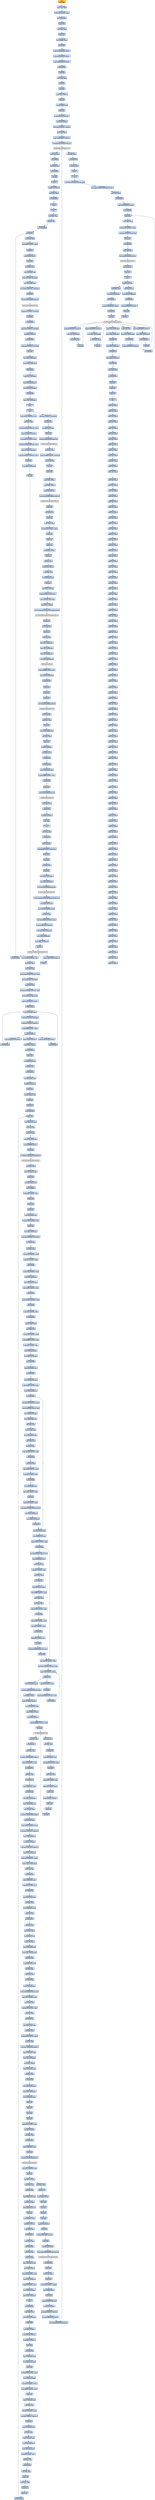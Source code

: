 digraph G {
node[shape=rectangle,style=filled,fillcolor=lightsteelblue,color=lightsteelblue]
bgcolor="transparent"
a0x3000749apushl_ebp[label="start\npushl %ebp",color="lightgrey",fillcolor="orange"];
a0x3000749bmovl_esp_ebp[label="0x3000749b\nmovl %esp, %ebp"];
a0x3000749dsubl_0x44UINT8_esp[label="0x3000749d\nsubl $0x44<UINT8>, %esp"];
a0x300074a0call_0x3000b6d4[label="0x300074a0\ncall 0x3000b6d4"];
a0x3000b6d4pushl_ebp[label="0x3000b6d4\npushl %ebp"];
a0x3000b6d5movl_esp_ebp[label="0x3000b6d5\nmovl %esp, %ebp"];
a0x3000b6d7pushl_ecx[label="0x3000b6d7\npushl %ecx"];
a0x3000b6d8leal__4ebp__eax[label="0x3000b6d8\nleal -4(%ebp), %eax"];
a0x3000b6dbpushl_eax[label="0x3000b6db\npushl %eax"];
a0x3000b6dcpushl_0x3000b698UINT32[label="0x3000b6dc\npushl $0x3000b698<UINT32>"];
a0x3000b6e1pushl_0x3000b6a8UINT32[label="0x3000b6e1\npushl $0x3000b6a8<UINT32>"];
a0x3000b6e6pushl_0x80000001UINT32[label="0x3000b6e6\npushl $0x80000001<UINT32>"];
a0x3000b6ebcall_0x3000ff14[label="0x3000b6eb\ncall 0x3000ff14"];
a0x3000ff14pushl_ebp[label="0x3000ff14\npushl %ebp"];
a0x3000ff15movl_esp_ebp[label="0x3000ff15\nmovl %esp, %ebp"];
a0x3000ff17pushl_ecx[label="0x3000ff17\npushl %ecx"];
a0x3000ff18pushl_esi[label="0x3000ff18\npushl %esi"];
a0x3000ff19pushl_0x1UINT8[label="0x3000ff19\npushl $0x1<UINT8>"];
a0x3000ff1bpopl_esi[label="0x3000ff1b\npopl %esi"];
a0x3000ff1cleal_0xcebp__eax[label="0x3000ff1c\nleal 0xc(%ebp), %eax"];
a0x3000ff1fpushl_eax[label="0x3000ff1f\npushl %eax"];
a0x3000ff20pushl_0x20019UINT32[label="0x3000ff20\npushl $0x20019<UINT32>"];
a0x3000ff25pushl_0x0UINT8[label="0x3000ff25\npushl $0x0<UINT8>"];
a0x3000ff27movl_0x4UINT32__4ebp_[label="0x3000ff27\nmovl $0x4<UINT32>, -4(%ebp)"];
a0x3000ff2epushl_0xcebp_[label="0x3000ff2e\npushl 0xc(%ebp)"];
a0x3000ff31pushl_0x80000001UINT32[label="0x3000ff31\npushl $0x80000001<UINT32>"];
a0x3000ff36call_RegOpenKeyExA_advapi32_dll[label="0x3000ff36\ncall RegOpenKeyExA@advapi32.dll"];
RegOpenKeyExA_advapi32_dll[label="RegOpenKeyExA@advapi32.dll",color="lightgrey",fillcolor="lightgrey"];
a0x3000ff3ctestl_eax_eax[label="0x3000ff3c\ntestl %eax, %eax"];
a0x3000ff3eje_0x3000ff44[label="0x3000ff3e\nje 0x3000ff44"];
a0x3000ff40xorl_eax_eax[label="0x3000ff40\nxorl %eax, %eax"];
a0x3000ff42jmp_0x3000ff6c[label="0x3000ff42\njmp 0x3000ff6c"];
a0x3000ff6cpopl_esi[label="0x3000ff6c\npopl %esi"];
a0x3000ff6dleave_[label="0x3000ff6d\nleave "];
a0x3000ff6eret_0x10UINT16[label="0x3000ff6e\nret $0x10<UINT16>"];
a0x3000b6f0testl_eax_eax[label="0x3000b6f0\ntestl %eax, %eax"];
a0x3000b6f2jne_0x3000b6f6[label="0x3000b6f2\njne 0x3000b6f6"];
a0x3000b6f4leave_[label="0x3000b6f4\nleave "];
a0x3000b6f5ret[label="0x3000b6f5\nret"];
a0x300074a5testl_eax_eax[label="0x300074a5\ntestl %eax, %eax"];
a0x300074a7je_0x300074aa[label="0x300074a7\nje 0x300074aa"];
a0x300074aacall_0x3000adb9[label="0x300074aa\ncall 0x3000adb9"];
a0x3000adb9pushl_ebp[label="0x3000adb9\npushl %ebp"];
a0x3000adbamovl_esp_ebp[label="0x3000adba\nmovl %esp, %ebp"];
a0x3000adbcsubl_0x94UINT32_esp[label="0x3000adbc\nsubl $0x94<UINT32>, %esp"];
a0x3000adc2pushl_edi[label="0x3000adc2\npushl %edi"];
a0x3000adc3pushl_0x24UINT8[label="0x3000adc3\npushl $0x24<UINT8>"];
a0x3000adc5popl_ecx[label="0x3000adc5\npopl %ecx"];
a0x3000adc6xorl_eax_eax[label="0x3000adc6\nxorl %eax, %eax"];
a0x3000adc8leal__144ebp__edi[label="0x3000adc8\nleal -144(%ebp), %edi"];
a0x3000adcerepz_stosl_eax_es_edi_[label="0x3000adce\nrepz stosl %eax, %es:(%edi)"];
a0x3000add0leal__148ebp__eax[label="0x3000add0\nleal -148(%ebp), %eax"];
a0x3000add6movl_0x94UINT32__148ebp_[label="0x3000add6\nmovl $0x94<UINT32>, -148(%ebp)"];
a0x3000ade0pushl_eax[label="0x3000ade0\npushl %eax"];
a0x3000ade1call_GetVersionExA_kernel32_dll[label="0x3000ade1\ncall GetVersionExA@kernel32.dll"];
GetVersionExA_kernel32_dll[label="GetVersionExA@kernel32.dll",color="lightgrey",fillcolor="lightgrey"];
a0x3000ade7cmpl_0x2UINT8__132ebp_[label="0x3000ade7\ncmpl $0x2<UINT8>, -132(%ebp)"];
a0x3000adeepopl_edi[label="0x3000adee\npopl %edi"];
a0x3000adefjne_0x3000ae2f[label="0x3000adef\njne 0x3000ae2f"];
a0x3000adf1cmpl_0x4UINT8__144ebp_[label="0x3000adf1\ncmpl $0x4<UINT8>, -144(%ebp)"];
a0x3000adf8pushl_0x1UINT8[label="0x3000adf8\npushl $0x1<UINT8>"];
a0x3000adfajae_0x3000ae02[label="0x3000adfa\njae 0x3000ae02"];
a0x3000ae02cmpl_0x5UINT8__144ebp_[label="0x3000ae02\ncmpl $0x5<UINT8>, -144(%ebp)"];
a0x3000ae09popl_eax[label="0x3000ae09\npopl %eax"];
a0x3000ae0amovl_eax_0x3002eaf4[label="0x3000ae0a\nmovl %eax, 0x3002eaf4"];
a0x3000ae0fmovl_eax_0x300320c0[label="0x3000ae0f\nmovl %eax, 0x300320c0"];
a0x3000ae14jb_0x3000ae56[label="0x3000ae14\njb 0x3000ae56"];
a0x3000ae16cmpl_eax__140ebp_[label="0x3000ae16\ncmpl %eax, -140(%ebp)"];
a0x3000ae1cmovl_eax_0x3002eae8[label="0x3000ae1c\nmovl %eax, 0x3002eae8"];
a0x3000ae21movl_eax_0x3002eaf0[label="0x3000ae21\nmovl %eax, 0x3002eaf0"];
a0x3000ae26jb_0x3000ae56[label="0x3000ae26\njb 0x3000ae56"];
a0x3000ae28movl_eax_0x3002eaec[label="0x3000ae28\nmovl %eax, 0x3002eaec"];
a0x3000ae2dleave_[label="0x3000ae2d\nleave "];
a0x3000ae2eret[label="0x3000ae2e\nret"];
a0x300074afcmpl_0x0UINT8_0x3002eaf4[label="0x300074af\ncmpl $0x0<UINT8>, 0x3002eaf4"];
a0x300074b6je_0x300074ca[label="0x300074b6\nje 0x300074ca"];
a0x300074b8leal__68ebp__eax[label="0x300074b8\nleal -68(%ebp), %eax"];
a0x300074bbpushl_eax[label="0x300074bb\npushl %eax"];
a0x300074bccall_GetStartupInfoW_kernel32_dll[label="0x300074bc\ncall GetStartupInfoW@kernel32.dll"];
GetStartupInfoW_kernel32_dll[label="GetStartupInfoW@kernel32.dll",color="lightgrey",fillcolor="lightgrey"];
a0x300074c2xorl_eax_eax[label="0x300074c2\nxorl %eax, %eax"];
a0x300074c4cmpl_0xffffffffUINT8__44ebp_[label="0x300074c4\ncmpl $0xffffffff<UINT8>, -44(%ebp)"];
a0x300074c8jmp_0x300074da[label="0x300074c8\njmp 0x300074da"];
a0x300074dasete_al[label="0x300074da\nsete %al"];
a0x300074ddpushl_eax[label="0x300074dd\npushl %eax"];
a0x300074depushl_0x0UINT8[label="0x300074de\npushl $0x0<UINT8>"];
a0x300074e0pushl_0x0UINT8[label="0x300074e0\npushl $0x0<UINT8>"];
a0x300074e2pushl_0x0UINT8[label="0x300074e2\npushl $0x0<UINT8>"];
a0x300074e4call_GetModuleHandleA_kernel32_dll[label="0x300074e4\ncall GetModuleHandleA@kernel32.dll"];
GetModuleHandleA_kernel32_dll[label="GetModuleHandleA@kernel32.dll",color="lightgrey",fillcolor="lightgrey"];
a0x300074eapushl_eax[label="0x300074ea\npushl %eax"];
a0x300074ebcall_0x3000776f[label="0x300074eb\ncall 0x3000776f"];
a0x3000776fpushl_ebp[label="0x3000776f\npushl %ebp"];
a0x30007770movl_esp_ebp[label="0x30007770\nmovl %esp, %ebp"];
a0x30007772subl_0x150UINT32_esp[label="0x30007772\nsubl $0x150<UINT32>, %esp"];
a0x30007778pushl_ebx[label="0x30007778\npushl %ebx"];
a0x30007779pushl_esi[label="0x30007779\npushl %esi"];
a0x3000777apushl_edi[label="0x3000777a\npushl %edi"];
a0x3000777bpushl_0x6UINT8[label="0x3000777b\npushl $0x6<UINT8>"];
a0x3000777dpopl_ecx[label="0x3000777d\npopl %ecx"];
a0x3000777exorl_esi_esi[label="0x3000777e\nxorl %esi, %esi"];
a0x30007780pushl_0x1UINT8[label="0x30007780\npushl $0x1<UINT8>"];
a0x30007782xorl_eax_eax[label="0x30007782\nxorl %eax, %eax"];
a0x30007784leal__28ebp__edi[label="0x30007784\nleal -28(%ebp), %edi"];
a0x30007787popl_ebx[label="0x30007787\npopl %ebx"];
a0x30007788movl_esi__32ebp_[label="0x30007788\nmovl %esi, -32(%ebp)"];
a0x3000778bpushl_0x30007700UINT32[label="0x3000778b\npushl $0x30007700<UINT32>"];
a0x30007790repz_stosl_eax_es_edi_[label="0x30007790\nrepz stosl %eax, %es:(%edi)"];
a0x30007792movl_ebx__4ebp_[label="0x30007792\nmovl %ebx, -4(%ebp)"];
a0x30007795call_SetUnhandledExceptionFilter_kernel32_dll[label="0x30007795\ncall SetUnhandledExceptionFilter@kernel32.dll"];
SetUnhandledExceptionFilter_kernel32_dll[label="SetUnhandledExceptionFilter@kernel32.dll",color="lightgrey",fillcolor="lightgrey"];
a0x3000779bpushl_esi[label="0x3000779b\npushl %esi"];
a0x3000779ccall_0x30015ceb[label="0x3000779c\ncall 0x30015ceb"];
a0x30015cebpushl_esi[label="0x30015ceb\npushl %esi"];
a0x30015cecxorl_esi_esi[label="0x30015cec\nxorl %esi, %esi"];
a0x30015ceemovl_esi_0x300320b4[label="0x30015cee\nmovl %esi, 0x300320b4"];
a0x30015cf4movl_esi_0x300320b0[label="0x30015cf4\nmovl %esi, 0x300320b0"];
a0x30015cfamovl_esi_0x300320ac[label="0x30015cfa\nmovl %esi, 0x300320ac"];
a0x30015d00call_TlsAlloc_kernel32_dll[label="0x30015d00\ncall TlsAlloc@kernel32.dll"];
TlsAlloc_kernel32_dll[label="TlsAlloc@kernel32.dll",color="lightgrey",fillcolor="lightgrey"];
a0x30015d06cmpl_0xffffffffUINT8_eax[label="0x30015d06\ncmpl $0xffffffff<UINT8>, %eax"];
a0x30015d09movl_eax_0x3002a2e0[label="0x30015d09\nmovl %eax, 0x3002a2e0"];
a0x30015d0ejne_0x30015d14[label="0x30015d0e\njne 0x30015d14"];
a0x30015d14pushl_esi[label="0x30015d14\npushl %esi"];
a0x30015d15pushl_esi[label="0x30015d15\npushl %esi"];
a0x30015d16pushl_esi[label="0x30015d16\npushl %esi"];
a0x30015d17call_CreateMutexA_kernel32_dll[label="0x30015d17\ncall CreateMutexA@kernel32.dll"];
CreateMutexA_kernel32_dll[label="CreateMutexA@kernel32.dll",color="lightgrey",fillcolor="lightgrey"];
a0x30015d1dxorl_ecx_ecx[label="0x30015d1d\nxorl %ecx, %ecx"];
a0x30015d1fcmpl_esi_eax[label="0x30015d1f\ncmpl %esi, %eax"];
a0x30015d21setne_cl[label="0x30015d21\nsetne %cl"];
a0x30015d24movl_eax_0x300320b8[label="0x30015d24\nmovl %eax, 0x300320b8"];
a0x30015d29movl_ecx_eax[label="0x30015d29\nmovl %ecx, %eax"];
a0x30015d2bpopl_esi[label="0x30015d2b\npopl %esi"];
a0x30015d2cret_0x4UINT16[label="0x30015d2c\nret $0x4<UINT16>"];
a0x300077a1testl_eax_eax[label="0x300077a1\ntestl %eax, %eax"];
a0x300077a3je_0x30007815[label="0x300077a3\nje 0x30007815"];
a0x300077a5call_0x30015d90[label="0x300077a5\ncall 0x30015d90"];
a0x30015d90movl_0x3002a2e0_eax[label="0x30015d90\nmovl 0x3002a2e0, %eax"];
a0x30015d95cmpl_0xffffffffUINT8_eax[label="0x30015d95\ncmpl $0xffffffff<UINT8>, %eax"];
a0x30015d98je_0x30015dc1[label="0x30015d98\nje 0x30015dc1"];
a0x30015d9apushl_eax[label="0x30015d9a\npushl %eax"];
a0x30015d9bcall_TlsGetValue_kernel32_dll[label="0x30015d9b\ncall TlsGetValue@kernel32.dll"];
TlsGetValue_kernel32_dll[label="TlsGetValue@kernel32.dll",color="lightgrey",fillcolor="lightgrey"];
a0x30015da1testl_eax_eax[label="0x30015da1\ntestl %eax, %eax"];
a0x30015da3je_0x30015dc1[label="0x30015da3\nje 0x30015dc1"];
a0x30015dc1pushl_0x1UINT8[label="0x30015dc1\npushl $0x1<UINT8>"];
a0x30015dc3popl_eax[label="0x30015dc3\npopl %eax"];
a0x30015dc4ret[label="0x30015dc4\nret"];
a0x300077aatestl_eax_eax[label="0x300077aa\ntestl %eax, %eax"];
a0x300077acje_0x30007815[label="0x300077ac\nje 0x30007815"];
a0x300077aecall_0x3000af0b[label="0x300077ae\ncall 0x3000af0b"];
a0x3000af0borl_0xffffffffUINT8_0x3002eae4[label="0x3000af0b\norl $0xffffffff<UINT8>, 0x3002eae4"];
a0x3000af12pushl_ebx[label="0x3000af12\npushl %ebx"];
a0x3000af13pushl_esi[label="0x3000af13\npushl %esi"];
a0x3000af14xorl_ebx_ebx[label="0x3000af14\nxorl %ebx, %ebx"];
a0x3000af16pushl_edi[label="0x3000af16\npushl %edi"];
a0x3000af17movl_ebx_0x3002a670[label="0x3000af17\nmovl %ebx, 0x3002a670"];
a0x3000af1dmovl_ebx_0x3002ead8[label="0x3000af1d\nmovl %ebx, 0x3002ead8"];
a0x3000af23call_GetProcessHeap_kernel32_dll[label="0x3000af23\ncall GetProcessHeap@kernel32.dll"];
GetProcessHeap_kernel32_dll[label="GetProcessHeap@kernel32.dll",color="lightgrey",fillcolor="lightgrey"];
a0x3000af29movl_InitializeCriticalSection_kernel32_dll_esi[label="0x3000af29\nmovl InitializeCriticalSection@kernel32.dll, %esi"];
a0x3000af2fmovl_eax_0x3002eae0[label="0x3000af2f\nmovl %eax, 0x3002eae0"];
a0x3000af34movl_0x7c6UINT32_ecx[label="0x3000af34\nmovl $0x7c6<UINT32>, %ecx"];
a0x3000af39xorl_eax_eax[label="0x3000af39\nxorl %eax, %eax"];
a0x3000af3bmovl_0x3002b920UINT32_edi[label="0x3000af3b\nmovl $0x3002b920<UINT32>, %edi"];
a0x3000af40pushl_0x3002b94cUINT32[label="0x3000af40\npushl $0x3002b94c<UINT32>"];
a0x3000af45repz_stosl_eax_es_edi_[label="0x3000af45\nrepz stosl %eax, %es:(%edi)"];
a0x3000af47movl_ebx_0x3002ed08[label="0x3000af47\nmovl %ebx, 0x3002ed08"];
a0x3000af4dmovl_ebx_0x3002a678[label="0x3000af4d\nmovl %ebx, 0x3002a678"];
a0x3000af53call_esi[label="0x3000af53\ncall %esi"];
InitializeCriticalSection_kernel32_dll[label="InitializeCriticalSection@kernel32.dll",color="lightgrey",fillcolor="lightgrey"];
a0x3000af55call_0x3000adb9[label="0x3000af55\ncall 0x3000adb9"];
a0x3000af5amovl_0x341UINT32_ecx[label="0x3000af5a\nmovl $0x341<UINT32>, %ecx"];
a0x3000af5fxorl_eax_eax[label="0x3000af5f\nxorl %eax, %eax"];
a0x3000af61movl_0x3002ac18UINT32_edi[label="0x3000af61\nmovl $0x3002ac18<UINT32>, %edi"];
a0x3000af66repz_stosl_eax_es_edi_[label="0x3000af66\nrepz stosl %eax, %es:(%edi)"];
a0x3000af68movl_0x153UINT32_ecx[label="0x3000af68\nmovl $0x153<UINT32>, %ecx"];
a0x3000af6dmovl_0x3002a6c8UINT32_edi[label="0x3000af6d\nmovl $0x3002a6c8<UINT32>, %edi"];
a0x3000af72repz_stosl_eax_es_edi_[label="0x3000af72\nrepz stosl %eax, %es:(%edi)"];
a0x3000af74movl_0x3002a618UINT32_eax[label="0x3000af74\nmovl $0x3002a618<UINT32>, %eax"];
a0x3000af79pushl_eax[label="0x3000af79\npushl %eax"];
a0x3000af7amovl_eax_0x3002ac08[label="0x3000af7a\nmovl %eax, 0x3002ac08"];
a0x3000af7fcall_esi[label="0x3000af7f\ncall %esi"];
a0x3000af81pushl_0x3002a638UINT32[label="0x3000af81\npushl $0x3002a638<UINT32>"];
a0x3000af86call_esi[label="0x3000af86\ncall %esi"];
a0x3000af88movl_0x200UINT32_edx[label="0x3000af88\nmovl $0x200<UINT32>, %edx"];
a0x3000af8dxorl_eax_eax[label="0x3000af8d\nxorl %eax, %eax"];
a0x3000af8fmovl_edx_ecx[label="0x3000af8f\nmovl %edx, %ecx"];
a0x3000af91movl_0x3002e2b0UINT32_edi[label="0x3000af91\nmovl $0x3002e2b0<UINT32>, %edi"];
a0x3000af96repz_stosl_eax_es_edi_[label="0x3000af96\nrepz stosl %eax, %es:(%edi)"];
a0x3000af98movl_edx_ecx[label="0x3000af98\nmovl %edx, %ecx"];
a0x3000af9amovl_0x3002dab0UINT32_edi[label="0x3000af9a\nmovl $0x3002dab0<UINT32>, %edi"];
a0x3000af9frepz_stosl_eax_es_edi_[label="0x3000af9f\nrepz stosl %eax, %es:(%edi)"];
a0x3000afa1pushl_0x3002b2c8UINT32[label="0x3000afa1\npushl $0x3002b2c8<UINT32>"];
a0x3000afa6call_0x3000c5e4[label="0x3000afa6\ncall 0x3000c5e4"];
a0x3000c5e4movl_0x4esp__eax[label="0x3000c5e4\nmovl 0x4(%esp), %eax"];
a0x3000c5e8andl_0x0UINT8_0x8eax_[label="0x3000c5e8\nandl $0x0<UINT8>, 0x8(%eax)"];
a0x3000c5ecandl_0x0UINT8_0x4eax_[label="0x3000c5ec\nandl $0x0<UINT8>, 0x4(%eax)"];
a0x3000c5f0orl_0xffffffffUINT8_eax_[label="0x3000c5f0\norl $0xffffffff<UINT8>, (%eax)"];
a0x3000c5f3ret_0x4UINT16[label="0x3000c5f3\nret $0x4<UINT16>"];
a0x3000afabpushl_0x3002b2d8UINT32[label="0x3000afab\npushl $0x3002b2d8<UINT32>"];
a0x3000afb0call_0x3000c5e4[label="0x3000afb0\ncall 0x3000c5e4"];
a0x3000afb5pushl_0x3002b2e8UINT32[label="0x3000afb5\npushl $0x3002b2e8<UINT32>"];
a0x3000afbacall_0x3000c5e4[label="0x3000afba\ncall 0x3000c5e4"];
a0x3000afbfpushl_0x106UINT32[label="0x3000afbf\npushl $0x106<UINT32>"];
a0x3000afc4pushl_0x10UINT8[label="0x3000afc4\npushl $0x10<UINT8>"];
a0x3000afc6call_0x30024221[label="0x3000afc6\ncall 0x30024221"];
a0x30024221pushl_esi[label="0x30024221\npushl %esi"];
a0x30024222movl_0x8esp__esi[label="0x30024222\nmovl 0x8(%esp), %esi"];
a0x30024226testl_esi_esi[label="0x30024226\ntestl %esi, %esi"];
a0x30024228jnl_0x30024230[label="0x30024228\njnl 0x30024230"];
a0x30024230movl_0xcesp__eax[label="0x30024230\nmovl 0xc(%esp), %eax"];
a0x30024234leal_0x4esi__ecx[label="0x30024234\nleal 0x4(%esi), %ecx"];
a0x30024237pushl_eax[label="0x30024237\npushl %eax"];
a0x30024238leal_0xcesp__edx[label="0x30024238\nleal 0xc(%esp), %edx"];
a0x3002423cpushl_ecx[label="0x3002423c\npushl %ecx"];
a0x3002423dpushl_edx[label="0x3002423d\npushl %edx"];
a0x3002423ecall_0x300242bc[label="0x3002423e\ncall 0x300242bc"];
a0x300242bcpushl_esi[label="0x300242bc\npushl %esi"];
a0x300242bdmovl_0xcesp__esi[label="0x300242bd\nmovl 0xc(%esp), %esi"];
a0x300242c1testl_esi_esi[label="0x300242c1\ntestl %esi, %esi"];
a0x300242c3jnl_0x300242d6[label="0x300242c3\njnl 0x300242d6"];
a0x300242d6movl_0x300320b8_eax[label="0x300242d6\nmovl 0x300320b8, %eax"];
a0x300242dbpushl_0xffffffffUINT8[label="0x300242db\npushl $0xffffffff<UINT8>"];
a0x300242ddpushl_eax[label="0x300242dd\npushl %eax"];
a0x300242decall_WaitForSingleObject_kernel32_dll[label="0x300242de\ncall WaitForSingleObject@kernel32.dll"];
WaitForSingleObject_kernel32_dll[label="WaitForSingleObject@kernel32.dll",color="lightgrey",fillcolor="lightgrey"];
a0x300242e4movl_esi_edx[label="0x300242e4\nmovl %esi, %edx"];
a0x300242e6movl_0x10esp__ecx[label="0x300242e6\nmovl 0x10(%esp), %ecx"];
a0x300242eapushl_ecx[label="0x300242ea\npushl %ecx"];
a0x300242ebmovl_0xcesp__ecx[label="0x300242eb\nmovl 0xc(%esp), %ecx"];
a0x300242efcall_0x30024c81[label="0x300242ef\ncall 0x30024c81"];
a0x30024c81subl_0x1cUINT8_esp[label="0x30024c81\nsubl $0x1c<UINT8>, %esp"];
a0x30024c84pushl_ebx[label="0x30024c84\npushl %ebx"];
a0x30024c85pushl_ebp[label="0x30024c85\npushl %ebp"];
a0x30024c86pushl_esi[label="0x30024c86\npushl %esi"];
a0x30024c87movl_0x2cesp__esi[label="0x30024c87\nmovl 0x2c(%esp), %esi"];
a0x30024c8btestl_0x1000UINT32_esi[label="0x30024c8b\ntestl $0x1000<UINT32>, %esi"];
a0x30024c91pushl_edi[label="0x30024c91\npushl %edi"];
a0x30024c92movl_ecx_0x20esp_[label="0x30024c92\nmovl %ecx, 0x20(%esp)"];
a0x30024c96movl_0x0UINT32_0x24esp_[label="0x30024c96\nmovl $0x0<UINT32>, 0x24(%esp)"];
a0x30024c9ejne_0x30024cb6[label="0x30024c9e\njne 0x30024cb6"];
a0x30024ca0movl_esi_eax[label="0x30024ca0\nmovl %esi, %eax"];
a0x30024ca2andl_0x7ffUINT32_eax[label="0x30024ca2\nandl $0x7ff<UINT32>, %eax"];
a0x30024ca7cmpl_0x1UINT8_eax[label="0x30024ca7\ncmpl $0x1<UINT8>, %eax"];
a0x30024caaje_0x30024cb6[label="0x30024caa\nje 0x30024cb6"];
a0x30024cacorl_0x2000UINT32_esi[label="0x30024cac\norl $0x2000<UINT32>, %esi"];
a0x30024cb2movl_esi_0x30esp_[label="0x30024cb2\nmovl %esi, 0x30(%esp)"];
a0x30024cb6movl_0x3002a000_eax[label="0x30024cb6\nmovl 0x3002a000, %eax"];
a0x30024cbbcmpl_0xfff0UINT32_edx[label="0x30024cbb\ncmpl $0xfff0<UINT32>, %edx"];
a0x30024cc1jb_0x30024cd3[label="0x30024cc1\njb 0x30024cd3"];
a0x30024cd3cmpl_0x2000UINT32_edx[label="0x30024cd3\ncmpl $0x2000<UINT32>, %edx"];
a0x30024cd9jl_0x30024dcb[label="0x30024cd9\njl 0x30024dcb"];
a0x30024dcbcmpl_0x4UINT8_edx[label="0x30024dcb\ncmpl $0x4<UINT8>, %edx"];
a0x30024dcejae_0x30024dd5[label="0x30024dce\njae 0x30024dd5"];
a0x30024dd5leal_0x3edx__edi[label="0x30024dd5\nleal 0x3(%edx), %edi"];
a0x30024dd8movl_esi_edx[label="0x30024dd8\nmovl %esi, %edx"];
a0x30024ddaandl_0x7ffUINT32_edx[label="0x30024dda\nandl $0x7ff<UINT32>, %edx"];
a0x30024de0andl_0xfffffffcUINT8_edi[label="0x30024de0\nandl $0xfffffffc<UINT8>, %edi"];
a0x30024de3cmpl_0x1UINT8_edx[label="0x30024de3\ncmpl $0x1<UINT8>, %edx"];
a0x30024de6movl_edi_0x10esp_[label="0x30024de6\nmovl %edi, 0x10(%esp)"];
a0x30024deamovl_edx_0x14esp_[label="0x30024dea\nmovl %edx, 0x14(%esp)"];
a0x30024deejne_0x30024eb3[label="0x30024dee\njne 0x30024eb3"];
a0x30024eb3cmpl_0x300320a4_esi[label="0x30024eb3\ncmpl 0x300320a4, %esi"];
a0x30024eb9jne_0x30024f41[label="0x30024eb9\njne 0x30024f41"];
a0x30024f41movl_0x3002a2e4_eax[label="0x30024f41\nmovl 0x3002a2e4, %eax"];
a0x30024f46cmpl_0x800UINT32_eax[label="0x30024f46\ncmpl $0x800<UINT32>, %eax"];
a0x30024f4bmovl_eax_0x18esp_[label="0x30024f4b\nmovl %eax, 0x18(%esp)"];
a0x30024f4fjae_0x30025014[label="0x30024f4f\njae 0x30025014"];
a0x30025014movl_0x10esp__edi[label="0x30025014\nmovl 0x10(%esp), %edi"];
a0x30025018movl_0x3002a2e4_ebp[label="0x30025018\nmovl 0x3002a2e4, %ebp"];
a0x3002501ecmpl_0x800UINT32_ebp[label="0x3002501e\ncmpl $0x800<UINT32>, %ebp"];
a0x30025024jae_0x300250de[label="0x30025024\njae 0x300250de"];
a0x300250demovl_0x7ffUINT32_ebp[label="0x300250de\nmovl $0x7ff<UINT32>, %ebp"];
a0x300250e3movl_0x30032094UINT32_eax[label="0x300250e3\nmovl $0x30032094<UINT32>, %eax"];
a0x300250e8cmpl_0x0UINT8_eax_[label="0x300250e8\ncmpl $0x0<UINT8>, (%eax)"];
a0x300250ebje_0x3002510c[label="0x300250eb\nje 0x3002510c"];
a0x3002510cmovl_0x10esp__ecx[label="0x3002510c\nmovl 0x10(%esp), %ecx"];
a0x30025110movl_VirtualAlloc_kernel32_dll_ebx[label="0x30025110\nmovl VirtualAlloc@kernel32.dll, %ebx"];
a0x30025116pushl_0x1UINT8[label="0x30025116\npushl $0x1<UINT8>"];
a0x30025118pushl_0x2000UINT32[label="0x30025118\npushl $0x2000<UINT32>"];
a0x3002511dleal_0x100becx__edi[label="0x3002511d\nleal 0x100b(%ecx), %edi"];
a0x30025123pushl_0xfffcUINT32[label="0x30025123\npushl $0xfffc<UINT32>"];
a0x30025128pushl_0x0UINT8[label="0x30025128\npushl $0x0<UINT8>"];
a0x3002512aandl_0xfffff000UINT32_edi[label="0x3002512a\nandl $0xfffff000<UINT32>, %edi"];
a0x30025130call_ebx[label="0x30025130\ncall %ebx"];
VirtualAlloc_kernel32_dll[label="VirtualAlloc@kernel32.dll",color="lightgrey",fillcolor="lightgrey"];
a0x30025132movl_eax_esi[label="0x30025132\nmovl %eax, %esi"];
a0x30025134testl_esi_esi[label="0x30025134\ntestl %esi, %esi"];
a0x30025136je_0x300251c7[label="0x30025136\nje 0x300251c7"];
a0x3002513cmovl_0x30esp__edx[label="0x3002513c\nmovl 0x30(%esp), %edx"];
a0x30025140andl_0x800UINT32_edx[label="0x30025140\nandl $0x800<UINT32>, %edx"];
a0x30025146negl_edx[label="0x30025146\nnegl %edx"];
a0x30025148sbbl_edx_edx[label="0x30025148\nsbbl %edx, %edx"];
a0x3002514aandl_0x3cUINT8_edx[label="0x3002514a\nandl $0x3c<UINT8>, %edx"];
a0x3002514daddl_0x4UINT8_edx[label="0x3002514d\naddl $0x4<UINT8>, %edx"];
a0x30025150pushl_edx[label="0x30025150\npushl %edx"];
a0x30025151pushl_0x1000UINT32[label="0x30025151\npushl $0x1000<UINT32>"];
a0x30025156pushl_edi[label="0x30025156\npushl %edi"];
a0x30025157pushl_esi[label="0x30025157\npushl %esi"];
a0x30025158call_ebx[label="0x30025158\ncall %ebx"];
a0x3002515acmpl_eax_esi[label="0x3002515a\ncmpl %eax, %esi"];
a0x3002515cjne_0x300251c7[label="0x3002515c\njne 0x300251c7"];
a0x3002515emovl_edi_eax[label="0x3002515e\nmovl %edi, %eax"];
a0x30025160movl_esi_0x30030098ebp4_[label="0x30025160\nmovl %esi, 0x30030098(,%ebp,4)"];
a0x30025167shrl_0x10UINT8_eax[label="0x30025167\nshrl $0x10<UINT8>, %eax"];
a0x3002516aje_0x30025173[label="0x3002516a\nje 0x30025173"];
a0x30025173testl_edi_edi[label="0x30025173\ntestl %edi, %edi"];
a0x30025175je_0x300251c7[label="0x30025175\nje 0x300251c7"];
a0x30025177cmpl_0x3002a2e4_ebp[label="0x30025177\ncmpl 0x3002a2e4, %ebp"];
a0x3002517djae_0x30025185[label="0x3002517d\njae 0x30025185"];
a0x3002517fmovl_ebp_0x3002a2e4[label="0x3002517f\nmovl %ebp, 0x3002a2e4"];
a0x30025185movw_0x30esp__cx[label="0x30025185\nmovw 0x30(%esp), %cx"];
a0x3002518aleal__12edi__eax[label="0x3002518a\nleal -12(%edi), %eax"];
a0x3002518dmovw_cx_0x3002f098ebp2_[label="0x3002518d\nmovw %cx, 0x3002f098(,%ebp,2)"];
a0x30025195leal_0xcesi__ecx[label="0x30025195\nleal 0xc(%esi), %ecx"];
a0x30025198movw_0xcUINT16_esi_[label="0x30025198\nmovw $0xc<UINT16>, (%esi)"];
a0x3002519dmovw_0xcUINT16_0x2esi_[label="0x3002519d\nmovw $0xc<UINT16>, 0x2(%esi)"];
a0x300251a3movw_bp_0x6esi_[label="0x300251a3\nmovw %bp, 0x6(%esi)"];
a0x300251a7movw_di_0x4esi_[label="0x300251a7\nmovw %di, 0x4(%esi)"];
a0x300251abmovl_0x1UINT32_0x8esi_[label="0x300251ab\nmovl $0x1<UINT32>, 0x8(%esi)"];
a0x300251b2movw_ax_0x2ecx_[label="0x300251b2\nmovw %ax, 0x2(%ecx)"];
a0x300251b6movw_0x0UINT16_ecx_[label="0x300251b6\nmovw $0x0<UINT16>, (%ecx)"];
a0x300251bbmovw_ax__2eaxecx_[label="0x300251bb\nmovw %ax, -2(%eax,%ecx)"];
a0x300251c0movl_esi_edi[label="0x300251c0\nmovl %esi, %edi"];
a0x300251c2jmp_0x300253b2[label="0x300251c2\njmp 0x300253b2"];
a0x300253b2movl_0x300320b0_eax[label="0x300253b2\nmovl 0x300320b0, %eax"];
a0x300253b7testb_0x1UINT8_al[label="0x300253b7\ntestb $0x1<UINT8>, %al"];
a0x300253b9je_0x30025455[label="0x300253b9\nje 0x30025455"];
a0x30025455movl_0x10esp__eax[label="0x30025455\nmovl 0x10(%esp), %eax"];
a0x30025459xorl_edx_edx[label="0x30025459\nxorl %edx, %edx"];
a0x3002545bmovw_0x2ecx__dx[label="0x3002545b\nmovw 0x2(%ecx), %dx"];
a0x3002545fsubl_eax_edx[label="0x3002545f\nsubl %eax, %edx"];
a0x30025461jne_0x30025477[label="0x30025461\njne 0x30025477"];
a0x30025477addl_ecx_eax[label="0x30025477\naddl %ecx, %eax"];
a0x30025479movw_ax_edi_[label="0x30025479\nmovw %ax, (%edi)"];
a0x3002547cmovw_ecx__di[label="0x3002547c\nmovw (%ecx), %di"];
a0x3002547fmovw_di_eax_[label="0x3002547f\nmovw %di, (%eax)"];
a0x30025482movw_dx_0x2eax_[label="0x30025482\nmovw %dx, 0x2(%eax)"];
a0x30025486movw_dx__2eaxedx_[label="0x30025486\nmovw %dx, -2(%eax,%edx)"];
a0x3002548bxorl_edx_edx[label="0x3002548b\nxorl %edx, %edx"];
a0x3002548dmovw_0x2esi__dx[label="0x3002548d\nmovw 0x2(%esi), %dx"];
a0x30025491addl_esi_edx[label="0x30025491\naddl %esi, %edx"];
a0x30025493cmpl_edx_ecx[label="0x30025493\ncmpl %edx, %ecx"];
a0x30025495jne_0x3002549b[label="0x30025495\njne 0x3002549b"];
a0x30025497movw_ax_0x2esi_[label="0x30025497\nmovw %ax, 0x2(%esi)"];
a0x3002549bmovw_0x3002f098ebp2__ax[label="0x3002549b\nmovw 0x3002f098(,%ebp,2), %ax"];
a0x300254a3movl_0x1UINT32_esi[label="0x300254a3\nmovl $0x1<UINT32>, %esi"];
a0x300254a8movl_eax_edx[label="0x300254a8\nmovl %eax, %edx"];
a0x300254aaandl_0x7ffUINT32_edx[label="0x300254aa\nandl $0x7ff<UINT32>, %edx"];
a0x300254b0cmpl_esi_edx[label="0x300254b0\ncmpl %esi, %edx"];
a0x300254b2jne_0x300254c9[label="0x300254b2\njne 0x300254c9"];
a0x300254c9movl_0x30esp__edx[label="0x300254c9\nmovl 0x30(%esp), %edx"];
a0x300254cdmovl_edx_edi[label="0x300254cd\nmovl %edx, %edi"];
a0x300254cfandl_0xf800UINT32_edi[label="0x300254cf\nandl $0xf800<UINT32>, %edi"];
a0x300254d5orl_eax_edi[label="0x300254d5\norl %eax, %edi"];
a0x300254d7movw_di_0x3002f098ebp2_[label="0x300254d7\nmovw %di, 0x3002f098(,%ebp,2)"];
a0x300254dfmovl_0x20esp__eax[label="0x300254df\nmovl 0x20(%esp), %eax"];
a0x300254e3movl_esi_0x24esp_[label="0x300254e3\nmovl %esi, 0x24(%esp)"];
a0x300254e7movl_ecx_eax_[label="0x300254e7\nmovl %ecx, (%eax)"];
a0x300254e9movl_0x14esp__eax[label="0x300254e9\nmovl 0x14(%esp), %eax"];
a0x300254edcmpl_esi_eax[label="0x300254ed\ncmpl %esi, %eax"];
a0x300254efje_0x300254fd[label="0x300254ef\nje 0x300254fd"];
a0x300254f1movl_ebp_0x300320a8[label="0x300254f1\nmovl %ebp, 0x300320a8"];
a0x300254f7movl_edx_0x300320a4[label="0x300254f7\nmovl %edx, 0x300320a4"];
a0x300254fdmovl_0x24esp__eax[label="0x300254fd\nmovl 0x24(%esp), %eax"];
a0x30025501popl_edi[label="0x30025501\npopl %edi"];
a0x30025502popl_esi[label="0x30025502\npopl %esi"];
a0x30025503popl_ebp[label="0x30025503\npopl %ebp"];
a0x30025504popl_ebx[label="0x30025504\npopl %ebx"];
a0x30025505addl_0x1cUINT8_esp[label="0x30025505\naddl $0x1c<UINT8>, %esp"];
a0x30025508ret_0x4UINT16[label="0x30025508\nret $0x4<UINT16>"];
a0x300242f4testl_eax_eax[label="0x300242f4\ntestl %eax, %eax"];
a0x300242f6jne_0x30024316[label="0x300242f6\njne 0x30024316"];
a0x30024316movl_0x300320b8_eax[label="0x30024316\nmovl 0x300320b8, %eax"];
a0x3002431bpushl_eax[label="0x3002431b\npushl %eax"];
a0x3002431ccall_ReleaseMutex_kernel32_dll[label="0x3002431c\ncall ReleaseMutex@kernel32.dll"];
ReleaseMutex_kernel32_dll[label="ReleaseMutex@kernel32.dll",color="lightgrey",fillcolor="lightgrey"];
a0x30024322movl_0x1UINT32_eax[label="0x30024322\nmovl $0x1<UINT32>, %eax"];
a0x30024327popl_esi[label="0x30024327\npopl %esi"];
a0x30024328ret_0xcUINT16[label="0x30024328\nret $0xc<UINT16>"];
a0x30024243testl_eax_eax[label="0x30024243\ntestl %eax, %eax"];
a0x30024245jne_0x3002424b[label="0x30024245\njne 0x3002424b"];
a0x3002424bmovl_0x8esp__eax[label="0x3002424b\nmovl 0x8(%esp), %eax"];
a0x3002424fmovl_esi_eax_[label="0x3002424f\nmovl %esi, (%eax)"];
a0x30024251movl_0x8esp__ecx[label="0x30024251\nmovl 0x8(%esp), %ecx"];
a0x30024255popl_esi[label="0x30024255\npopl %esi"];
a0x30024256leal_0x4ecx__eax[label="0x30024256\nleal 0x4(%ecx), %eax"];
a0x30024259ret_0x8UINT16[label="0x30024259\nret $0x8<UINT16>"];
a0x3000afcbcmpl_ebx_eax[label="0x3000afcb\ncmpl %ebx, %eax"];
a0x3000afcdje_0x3000afd8[label="0x3000afcd\nje 0x3000afd8"];
a0x3000afcfmovl_eax_ecx[label="0x3000afcf\nmovl %eax, %ecx"];
a0x3000afd1call_0x3000b2d5[label="0x3000afd1\ncall 0x3000b2d5"];
a0x3000b2d5movl_ecx_eax[label="0x3000b2d5\nmovl %ecx, %eax"];
a0x3000b2d7xorl_ecx_ecx[label="0x3000b2d7\nxorl %ecx, %ecx"];
a0x3000b2d9movl_0x4eax__edx[label="0x3000b2d9\nmovl 0x4(%eax), %edx"];
a0x3000b2dcmovw_cx_eax_[label="0x3000b2dc\nmovw %cx, (%eax)"];
a0x3000b2dfandw_0x4UINT8_dx[label="0x3000b2df\nandw $0x4<UINT8>, %dx"];
a0x3000b2e3movw_cx_0x2eax_[label="0x3000b2e3\nmovw %cx, 0x2(%eax)"];
a0x3000b2e7orl_0x4UINT8_edx[label="0x3000b2e7\norl $0x4<UINT8>, %edx"];
a0x3000b2eamovl_ecx_0xceax_[label="0x3000b2ea\nmovl %ecx, 0xc(%eax)"];
a0x3000b2edmovl_edx_0x4eax_[label="0x3000b2ed\nmovl %edx, 0x4(%eax)"];
a0x3000b2f0ret[label="0x3000b2f0\nret"];
a0x3000afd6jmp_0x3000afda[label="0x3000afd6\njmp 0x3000afda"];
a0x3000afdacmpl_ebx_eax[label="0x3000afda\ncmpl %ebx, %eax"];
a0x3000afdcmovl_eax_0x3002a66c[label="0x3000afdc\nmovl %eax, 0x3002a66c"];
a0x3000afe1je_0x3000aff2[label="0x3000afe1\nje 0x3000aff2"];
a0x3000afe3pushl_0x2UINT8[label="0x3000afe3\npushl $0x2<UINT8>"];
a0x3000afe5pushl_0x100UINT32[label="0x3000afe5\npushl $0x100<UINT32>"];
a0x3000afeapushl_0x10UINT8[label="0x3000afea\npushl $0x10<UINT8>"];
a0x3000afecpushl_eax[label="0x3000afec\npushl %eax"];
a0x3000afedcall_0x3002714d[label="0x3000afed\ncall 0x3002714d"];
a0x3002714dmovl_0x4esp__ecx[label="0x3002714d\nmovl 0x4(%esp), %ecx"];
a0x30027151movl_0x8esp__eax[label="0x30027151\nmovl 0x8(%esp), %eax"];
a0x30027155pushl_ebx[label="0x30027155\npushl %ebx"];
a0x30027156andl_0x7fffUINT32_eax[label="0x30027156\nandl $0x7fff<UINT32>, %eax"];
a0x3002715bmovl_0x4ecx__ebx[label="0x3002715b\nmovl 0x4(%ecx), %ebx"];
a0x3002715eandw_0x0UINT8_ecx_[label="0x3002715e\nandw $0x0<UINT8>, (%ecx)"];
a0x30027162movl_0xffffUINT32_edx[label="0x30027162\nmovl $0xffff<UINT32>, %edx"];
a0x30027167pushl_esi[label="0x30027167\npushl %esi"];
a0x30027168movl_0x14esp__esi[label="0x30027168\nmovl 0x14(%esp), %esi"];
a0x3002716candl_edx_ebx[label="0x3002716c\nandl %edx, %ebx"];
a0x3002716eshll_0x10UINT8_eax[label="0x3002716e\nshll $0x10<UINT8>, %eax"];
a0x30027171andl_0x0UINT8_0xcecx_[label="0x30027171\nandl $0x0<UINT8>, 0xc(%ecx)"];
a0x30027175pushl_edi[label="0x30027175\npushl %edi"];
a0x30027176movl_0x1cesp__edi[label="0x30027176\nmovl 0x1c(%esp), %edi"];
a0x3002717aorl_ebx_eax[label="0x3002717a\norl %ebx, %eax"];
a0x3002717cmovw_si_0x2ecx_[label="0x3002717c\nmovw %si, 0x2(%ecx)"];
a0x30027180movl_edi_0x8ecx_[label="0x30027180\nmovl %edi, 0x8(%ecx)"];
a0x30027183movl_eax_0x4ecx_[label="0x30027183\nmovl %eax, 0x4(%ecx)"];
a0x30027186addl_0xcUINT8_ecx[label="0x30027186\naddl $0xc<UINT8>, %ecx"];
a0x30027189testl_esi_esi[label="0x30027189\ntestl %esi, %esi"];
a0x3002718bjle_0x3002719e[label="0x3002718b\njle 0x3002719e"];
a0x3002718dandl_edx_eax[label="0x3002718d\nandl %edx, %eax"];
a0x3002718fpushl_edi[label="0x3002718f\npushl %edi"];
a0x30027190imull_esi_eax[label="0x30027190\nimull %esi, %eax"];
a0x30027193pushl_eax[label="0x30027193\npushl %eax"];
a0x30027194pushl_ecx[label="0x30027194\npushl %ecx"];
a0x30027195call_0x300242bc[label="0x30027195\ncall 0x300242bc"];
a0x30024f55leal_0x3002f098eax2__edx[label="0x30024f55\nleal 0x3002f098(,%eax,2), %edx"];
a0x30024f5cleal_0x30030098eax4__ebp[label="0x30024f5c\nleal 0x30030098(,%eax,4), %ebp"];
a0x30024f63movl_edx_0x1cesp_[label="0x30024f63\nmovl %edx, 0x1c(%esp)"];
a0x30024f67movl_0x30esp__esi[label="0x30024f67\nmovl 0x30(%esp), %esi"];
a0x30024f6bxorl_ebx_ebx[label="0x30024f6b\nxorl %ebx, %ebx"];
a0x30024f6dmovw_edx__bx[label="0x30024f6d\nmovw (%edx), %bx"];
a0x30024f70movl_0x10esp__edi[label="0x30024f70\nmovl 0x10(%esp), %edi"];
a0x30024f74movl_ebx_ecx[label="0x30024f74\nmovl %ebx, %ecx"];
a0x30024f76xorl_esi_ecx[label="0x30024f76\nxorl %esi, %ecx"];
a0x30024f78testl_0x37ffUINT32_ecx[label="0x30024f78\ntestl $0x37ff<UINT32>, %ecx"];
a0x30024f7eje_0x30024f96[label="0x30024f7e\nje 0x30024f96"];
a0x30024f80movl_ebx_eax[label="0x30024f80\nmovl %ebx, %eax"];
a0x30024f82andl_0x7ffUINT32_eax[label="0x30024f82\nandl $0x7ff<UINT32>, %eax"];
a0x30024f87cmpl_0x1UINT8_eax[label="0x30024f87\ncmpl $0x1<UINT8>, %eax"];
a0x30024f8ajne_0x30024ff5[label="0x30024f8a\njne 0x30024ff5"];
a0x30024ff5movl_0x18esp__edi[label="0x30024ff5\nmovl 0x18(%esp), %edi"];
a0x30024ff9addl_0x4UINT8_ebp[label="0x30024ff9\naddl $0x4<UINT8>, %ebp"];
a0x30024ffcincl_edi[label="0x30024ffc\nincl %edi"];
a0x30024ffdaddl_0x2UINT8_edx[label="0x30024ffd\naddl $0x2<UINT8>, %edx"];
a0x30025000cmpl_0x30032098UINT32_ebp[label="0x30025000\ncmpl $0x30032098<UINT32>, %ebp"];
a0x30025006movl_edi_0x18esp_[label="0x30025006\nmovl %edi, 0x18(%esp)"];
a0x3002500amovl_edx_0x1cesp_[label="0x3002500a\nmovl %edx, 0x1c(%esp)"];
a0x3002500ejl_0x30024f67[label="0x3002500e\njl 0x30024f67"];
a0x3002502aleal_0x3002f098ebp2__esi[label="0x3002502a\nleal 0x3002f098(,%ebp,2), %esi"];
a0x30025031movl_0x14esp__eax[label="0x30025031\nmovl 0x14(%esp), %eax"];
a0x30025035movw_esi__cx[label="0x30025035\nmovw (%esi), %cx"];
a0x30025038cmpl_0x1UINT8_eax[label="0x30025038\ncmpl $0x1<UINT8>, %eax"];
a0x3002503bmovl_ecx_eax[label="0x3002503b\nmovl %ecx, %eax"];
a0x3002503djne_0x3002507f[label="0x3002503d\njne 0x3002507f"];
a0x3002507fmovl_0x30esp__ebx[label="0x3002507f\nmovl 0x30(%esp), %ebx"];
a0x30025083andl_0xffffUINT32_eax[label="0x30025083\nandl $0xffff<UINT32>, %eax"];
a0x30025088movl_eax_edx[label="0x30025088\nmovl %eax, %edx"];
a0x3002508axorl_ebx_edx[label="0x3002508a\nxorl %ebx, %edx"];
a0x3002508ctestl_0x37ffUINT32_edx[label="0x3002508c\ntestl $0x37ff<UINT32>, %edx"];
a0x30025092je_0x300250a8[label="0x30025092\nje 0x300250a8"];
a0x30025094andl_0x7ffUINT32_eax[label="0x30025094\nandl $0x7ff<UINT32>, %eax"];
a0x30025099cmpl_0x1UINT8_eax[label="0x30025099\ncmpl $0x1<UINT8>, %eax"];
a0x3002509cjne_0x300250ce[label="0x3002509c\njne 0x300250ce"];
a0x300250ceaddl_0x2UINT8_esi[label="0x300250ce\naddl $0x2<UINT8>, %esi"];
a0x300250d1incl_ebp[label="0x300250d1\nincl %ebp"];
a0x300250d2cmpl_0x30030098UINT32_esi[label="0x300250d2\ncmpl $0x30030098<UINT32>, %esi"];
a0x300250d8jl_0x30025031[label="0x300250d8\njl 0x30025031"];
a0x300250edsubl_0x4UINT8_eax[label="0x300250ed\nsubl $0x4<UINT8>, %eax"];
a0x300250f0decl_ebp[label="0x300250f0\ndecl %ebp"];
a0x300250f1cmpl_0x300300a8UINT32_eax[label="0x300250f1\ncmpl $0x300300a8<UINT32>, %eax"];
a0x300250f6jnl_0x300250e8[label="0x300250f6\njnl 0x300250e8"];
a0x3002719atestl_eax_eax[label="0x3002719a\ntestl %eax, %eax"];
a0x3002719cje_0x300271a1[label="0x3002719c\nje 0x300271a1"];
a0x3002719epushl_0x1UINT8[label="0x3002719e\npushl $0x1<UINT8>"];
a0x300271a0popl_eax[label="0x300271a0\npopl %eax"];
a0x300271a1popl_edi[label="0x300271a1\npopl %edi"];
a0x300271a2popl_esi[label="0x300271a2\npopl %esi"];
a0x300271a3popl_ebx[label="0x300271a3\npopl %ebx"];
a0x300271a4ret_0x10UINT16[label="0x300271a4\nret $0x10<UINT16>"];
a0x3000aff2pushl_ebx[label="0x3000aff2\npushl %ebx"];
a0x3000aff3pushl_0x3002eab8UINT32[label="0x3000aff3\npushl $0x3002eab8<UINT32>"];
a0x3000aff8pushl_ebx[label="0x3000aff8\npushl %ebx"];
a0x3000aff9pushl_0x30UINT8[label="0x3000aff9\npushl $0x30<UINT8>"];
a0x3000affbcall_SystemParametersInfoA_user32_dll[label="0x3000affb\ncall SystemParametersInfoA@user32.dll"];
SystemParametersInfoA_user32_dll[label="SystemParametersInfoA@user32.dll",color="lightgrey",fillcolor="lightgrey"];
a0x3000b001call_0x3000ad80[label="0x3000b001\ncall 0x3000ad80"];
a0x3000ad80pushl_ebp[label="0x3000ad80\npushl %ebp"];
a0x3000ad81movl_esp_ebp[label="0x3000ad81\nmovl %esp, %ebp"];
a0x3000ad83pushl_ecx[label="0x3000ad83\npushl %ecx"];
a0x3000ad84andl_0x0UINT8__4ebp_[label="0x3000ad84\nandl $0x0<UINT8>, -4(%ebp)"];
a0x3000ad88leal__4ebp__eax[label="0x3000ad88\nleal -4(%ebp), %eax"];
a0x3000ad8bpushl_eax[label="0x3000ad8b\npushl %eax"];
a0x3000ad8cpushl_0x20019UINT32[label="0x3000ad8c\npushl $0x20019<UINT32>"];
a0x3000ad91pushl_0x0UINT8[label="0x3000ad91\npushl $0x0<UINT8>"];
a0x3000ad93pushl_0x3000ad5eUINT32[label="0x3000ad93\npushl $0x3000ad5e<UINT32>"];
a0x3000ad98pushl_0x80000002UINT32[label="0x3000ad98\npushl $0x80000002<UINT32>"];
a0x3000ad9dcall_RegOpenKeyExA_advapi32_dll[label="0x3000ad9d\ncall RegOpenKeyExA@advapi32.dll"];
a0x3000ada3testl_eax_eax[label="0x3000ada3\ntestl %eax, %eax"];
a0x3000ada5jne_0x3000adb5[label="0x3000ada5\njne 0x3000adb5"];
a0x3000adb5xorl_eax_eax[label="0x3000adb5\nxorl %eax, %eax"];
a0x3000adb7leave_[label="0x3000adb7\nleave "];
a0x3000adb8ret[label="0x3000adb8\nret"];
a0x3000b006movl_FreeLibrary_kernel32_dll_edi[label="0x3000b006\nmovl FreeLibrary@kernel32.dll, %edi"];
a0x3000b00cmovl_GetProcAddress_kernel32_dll_esi[label="0x3000b00c\nmovl GetProcAddress@kernel32.dll, %esi"];
a0x3000b012testl_eax_eax[label="0x3000b012\ntestl %eax, %eax"];
a0x3000b014je_0x3000b09b[label="0x3000b014\nje 0x3000b09b"];
a0x3000b09bpushl_0x3000ae98UINT32[label="0x3000b09b\npushl $0x3000ae98<UINT32>"];
a0x3000b0a0call_0x3000fff2[label="0x3000b0a0\ncall 0x3000fff2"];
a0x3000fff2pushl_ebp[label="0x3000fff2\npushl %ebp"];
a0x3000fff3movl_esp_ebp[label="0x3000fff3\nmovl %esp, %ebp"];
a0x3000fff5subl_0x104UINT32_esp[label="0x3000fff5\nsubl $0x104<UINT32>, %esp"];
a0x3000fffbcmpl_0x0UINT8_0x3002eaec[label="0x3000fffb\ncmpl $0x0<UINT8>, 0x3002eaec"];
a0x30010002pushl_esi[label="0x30010002\npushl %esi"];
a0x30010003je_0x30010010[label="0x30010003\nje 0x30010010"];
a0x30010005pushl_0x8ebp_[label="0x30010005\npushl 0x8(%ebp)"];
a0x30010008call_LoadLibraryA_kernel32_dll[label="0x30010008\ncall LoadLibraryA@kernel32.dll"];
LoadLibraryA_kernel32_dll[label="LoadLibraryA@kernel32.dll",color="lightgrey",fillcolor="lightgrey"];
a0x3001000ejmp_0x30010074[label="0x3001000e\njmp 0x30010074"];
a0x30010074popl_esi[label="0x30010074\npopl %esi"];
a0x30010075leave_[label="0x30010075\nleave "];
a0x30010076ret_0x4UINT16[label="0x30010076\nret $0x4<UINT16>"];
a0x3000b0a5cmpl_ebx_eax[label="0x3000b0a5\ncmpl %ebx, %eax"];
a0x3000b0a7movl_eax_0x3002a664[label="0x3000b0a7\nmovl %eax, 0x3002a664"];
a0x3000b0acje_0x3000b0cd[label="0x3000b0ac\nje 0x3000b0cd"];
a0x3000b0aepushl_0x3000aea4UINT32[label="0x3000b0ae\npushl $0x3000aea4<UINT32>"];
a0x3000b0b3pushl_eax[label="0x3000b0b3\npushl %eax"];
a0x3000b0b4call_esi[label="0x3000b0b4\ncall %esi"];
GetProcAddress_kernel32_dll[label="GetProcAddress@kernel32.dll",color="lightgrey",fillcolor="lightgrey"];
a0x3000b0b6cmpl_ebx_eax[label="0x3000b0b6\ncmpl %ebx, %eax"];
a0x3000b0b8movl_eax_0x3002a668[label="0x3000b0b8\nmovl %eax, 0x3002a668"];
a0x3000b0bdjne_0x3000b0cd[label="0x3000b0bd\njne 0x3000b0cd"];
a0x3000b0cdpushl_0x3000aeb4UINT32[label="0x3000b0cd\npushl $0x3000aeb4<UINT32>"];
a0x3000b0d2call_0x3000fff2[label="0x3000b0d2\ncall 0x3000fff2"];
a0x3000b0d7cmpl_ebx_eax[label="0x3000b0d7\ncmpl %ebx, %eax"];
a0x3000b0d9movl_eax_0x3002a650[label="0x3000b0d9\nmovl %eax, 0x3002a650"];
a0x3000b0deje_0x3000b14d[label="0x3000b0de\nje 0x3000b14d"];
a0x3000b0e0pushl_0x3000aec0UINT32[label="0x3000b0e0\npushl $0x3000aec0<UINT32>"];
a0x3000b0e5pushl_eax[label="0x3000b0e5\npushl %eax"];
a0x3000b0e6call_esi[label="0x3000b0e6\ncall %esi"];
a0x3000b0e8pushl_0x3000aed8UINT32[label="0x3000b0e8\npushl $0x3000aed8<UINT32>"];
a0x3000b0edmovl_eax_0x3002a660[label="0x3000b0ed\nmovl %eax, 0x3002a660"];
a0x3000b0f2pushl_0x3002a650[label="0x3000b0f2\npushl 0x3002a650"];
a0x3000b0f8call_esi[label="0x3000b0f8\ncall %esi"];
a0x3000b0fapushl_0x3000aeecUINT32[label="0x3000b0fa\npushl $0x3000aeec<UINT32>"];
a0x3000b0ffmovl_eax_0x3002a65c[label="0x3000b0ff\nmovl %eax, 0x3002a65c"];
a0x3000b104pushl_0x3002a650[label="0x3000b104\npushl 0x3002a650"];
a0x3000b10acall_esi[label="0x3000b10a\ncall %esi"];
a0x3000b10cpushl_0x3000aefcUINT32[label="0x3000b10c\npushl $0x3000aefc<UINT32>"];
a0x3000b111movl_eax_0x3002a658[label="0x3000b111\nmovl %eax, 0x3002a658"];
a0x3000b116pushl_0x3002a650[label="0x3000b116\npushl 0x3002a650"];
a0x3000b11ccall_esi[label="0x3000b11c\ncall %esi"];
a0x3000b11ecmpl_ebx_0x3002a660[label="0x3000b11e\ncmpl %ebx, 0x3002a660"];
a0x3000b124movl_eax_0x3002a654[label="0x3000b124\nmovl %eax, 0x3002a654"];
a0x3000b129je_0x3000b13f[label="0x3000b129\nje 0x3000b13f"];
a0x3000b12bcmpl_ebx_0x3002a65c[label="0x3000b12b\ncmpl %ebx, 0x3002a65c"];
a0x3000b131je_0x3000b13f[label="0x3000b131\nje 0x3000b13f"];
a0x3000b133cmpl_ebx_0x3002a658[label="0x3000b133\ncmpl %ebx, 0x3002a658"];
a0x3000b139je_0x3000b13f[label="0x3000b139\nje 0x3000b13f"];
a0x3000b13bcmpl_ebx_eax[label="0x3000b13b\ncmpl %ebx, %eax"];
a0x3000b13djne_0x3000b14d[label="0x3000b13d\njne 0x3000b14d"];
a0x3000b14dpopl_edi[label="0x3000b14d\npopl %edi"];
a0x3000b14epopl_esi[label="0x3000b14e\npopl %esi"];
a0x3000b14fpopl_ebx[label="0x3000b14f\npopl %ebx"];
a0x3000b150ret[label="0x3000b150\nret"];
a0x00000000addb_al_eax_[label="0x00000000\naddb %al, (%eax)"];
a0x00000002addb_al_eax_[label="0x00000002\naddb %al, (%eax)"];
a0x00000004addb_al_eax_[label="0x00000004\naddb %al, (%eax)"];
a0x00000006addb_al_eax_[label="0x00000006\naddb %al, (%eax)"];
a0x00000008addb_al_eax_[label="0x00000008\naddb %al, (%eax)"];
a0x0000000aaddb_al_eax_[label="0x0000000a\naddb %al, (%eax)"];
a0x0000000caddb_al_eax_[label="0x0000000c\naddb %al, (%eax)"];
a0x0000000eaddb_al_eax_[label="0x0000000e\naddb %al, (%eax)"];
a0x00000010addb_al_eax_[label="0x00000010\naddb %al, (%eax)"];
a0x00000012addb_al_eax_[label="0x00000012\naddb %al, (%eax)"];
a0x00000014addb_al_eax_[label="0x00000014\naddb %al, (%eax)"];
a0x00000016addb_al_eax_[label="0x00000016\naddb %al, (%eax)"];
a0x00000018addb_al_eax_[label="0x00000018\naddb %al, (%eax)"];
a0x0000001aaddb_al_eax_[label="0x0000001a\naddb %al, (%eax)"];
a0x0000001caddb_al_eax_[label="0x0000001c\naddb %al, (%eax)"];
a0x0000001eaddb_al_eax_[label="0x0000001e\naddb %al, (%eax)"];
a0x00000020addb_al_eax_[label="0x00000020\naddb %al, (%eax)"];
a0x00000022addb_al_eax_[label="0x00000022\naddb %al, (%eax)"];
a0x00000024addb_al_eax_[label="0x00000024\naddb %al, (%eax)"];
a0x00000026addb_al_eax_[label="0x00000026\naddb %al, (%eax)"];
a0x00000028addb_al_eax_[label="0x00000028\naddb %al, (%eax)"];
a0x0000002aaddb_al_eax_[label="0x0000002a\naddb %al, (%eax)"];
a0x0000002caddb_al_eax_[label="0x0000002c\naddb %al, (%eax)"];
a0x0000002eaddb_al_eax_[label="0x0000002e\naddb %al, (%eax)"];
a0x00000030addb_al_eax_[label="0x00000030\naddb %al, (%eax)"];
a0x00000032addb_al_eax_[label="0x00000032\naddb %al, (%eax)"];
a0x00000034addb_al_eax_[label="0x00000034\naddb %al, (%eax)"];
a0x00000036addb_al_eax_[label="0x00000036\naddb %al, (%eax)"];
a0x00000038addb_al_eax_[label="0x00000038\naddb %al, (%eax)"];
a0x0000003aaddb_al_eax_[label="0x0000003a\naddb %al, (%eax)"];
a0x0000003caddb_al_eax_[label="0x0000003c\naddb %al, (%eax)"];
a0x0000003eaddb_al_eax_[label="0x0000003e\naddb %al, (%eax)"];
a0x00000040addb_al_eax_[label="0x00000040\naddb %al, (%eax)"];
a0x00000042addb_al_eax_[label="0x00000042\naddb %al, (%eax)"];
a0x00000044addb_al_eax_[label="0x00000044\naddb %al, (%eax)"];
a0x00000046addb_al_eax_[label="0x00000046\naddb %al, (%eax)"];
a0x00000048addb_al_eax_[label="0x00000048\naddb %al, (%eax)"];
a0x0000004aaddb_al_eax_[label="0x0000004a\naddb %al, (%eax)"];
a0x0000004caddb_al_eax_[label="0x0000004c\naddb %al, (%eax)"];
a0x0000004eaddb_al_eax_[label="0x0000004e\naddb %al, (%eax)"];
a0x00000050addb_al_eax_[label="0x00000050\naddb %al, (%eax)"];
a0x00000052addb_al_eax_[label="0x00000052\naddb %al, (%eax)"];
a0x00000054addb_al_eax_[label="0x00000054\naddb %al, (%eax)"];
a0x00000056addb_al_eax_[label="0x00000056\naddb %al, (%eax)"];
a0x00000058addb_al_eax_[label="0x00000058\naddb %al, (%eax)"];
a0x0000005aaddb_al_eax_[label="0x0000005a\naddb %al, (%eax)"];
a0x0000005caddb_al_eax_[label="0x0000005c\naddb %al, (%eax)"];
a0x0000005eaddb_al_eax_[label="0x0000005e\naddb %al, (%eax)"];
a0x00000060addb_al_eax_[label="0x00000060\naddb %al, (%eax)"];
a0x00000062addb_al_eax_[label="0x00000062\naddb %al, (%eax)"];
a0x00000064addb_al_eax_[label="0x00000064\naddb %al, (%eax)"];
a0x00000066addb_al_eax_[label="0x00000066\naddb %al, (%eax)"];
a0x00000068addb_al_eax_[label="0x00000068\naddb %al, (%eax)"];
a0x0000006aaddb_al_eax_[label="0x0000006a\naddb %al, (%eax)"];
a0x0000006caddb_al_eax_[label="0x0000006c\naddb %al, (%eax)"];
a0x0000006eaddb_al_eax_[label="0x0000006e\naddb %al, (%eax)"];
a0x00000070addb_al_eax_[label="0x00000070\naddb %al, (%eax)"];
a0x00000072addb_al_eax_[label="0x00000072\naddb %al, (%eax)"];
a0x00000074addb_al_eax_[label="0x00000074\naddb %al, (%eax)"];
a0x00000076addb_al_eax_[label="0x00000076\naddb %al, (%eax)"];
a0x00000078addb_al_eax_[label="0x00000078\naddb %al, (%eax)"];
a0x0000007aaddb_al_eax_[label="0x0000007a\naddb %al, (%eax)"];
a0x0000007caddb_al_eax_[label="0x0000007c\naddb %al, (%eax)"];
a0x0000007eaddb_al_eax_[label="0x0000007e\naddb %al, (%eax)"];
a0x00000080addb_al_eax_[label="0x00000080\naddb %al, (%eax)"];
a0x00000082addb_al_eax_[label="0x00000082\naddb %al, (%eax)"];
a0x00000084addb_al_eax_[label="0x00000084\naddb %al, (%eax)"];
a0x00000086addb_al_eax_[label="0x00000086\naddb %al, (%eax)"];
a0x00000088addb_al_eax_[label="0x00000088\naddb %al, (%eax)"];
a0x0000008aaddb_al_eax_[label="0x0000008a\naddb %al, (%eax)"];
a0x0000008caddb_al_eax_[label="0x0000008c\naddb %al, (%eax)"];
a0x0000008eaddb_al_eax_[label="0x0000008e\naddb %al, (%eax)"];
a0x00000090addb_al_eax_[label="0x00000090\naddb %al, (%eax)"];
a0x00000092addb_al_eax_[label="0x00000092\naddb %al, (%eax)"];
a0x00000094addb_al_eax_[label="0x00000094\naddb %al, (%eax)"];
a0x00000096addb_al_eax_[label="0x00000096\naddb %al, (%eax)"];
a0x00000098addb_al_eax_[label="0x00000098\naddb %al, (%eax)"];
a0x0000009aaddb_al_eax_[label="0x0000009a\naddb %al, (%eax)"];
a0x0000009caddb_al_eax_[label="0x0000009c\naddb %al, (%eax)"];
a0x0000009eaddb_al_eax_[label="0x0000009e\naddb %al, (%eax)"];
a0x000000a0addb_al_eax_[label="0x000000a0\naddb %al, (%eax)"];
a0x000000a2addb_al_eax_[label="0x000000a2\naddb %al, (%eax)"];
a0x000000a4addb_al_eax_[label="0x000000a4\naddb %al, (%eax)"];
a0x000000a6addb_al_eax_[label="0x000000a6\naddb %al, (%eax)"];
a0x000000a8addb_al_eax_[label="0x000000a8\naddb %al, (%eax)"];
a0x000000aaaddb_al_eax_[label="0x000000aa\naddb %al, (%eax)"];
a0x000000acaddb_al_eax_[label="0x000000ac\naddb %al, (%eax)"];
a0x000000aeaddb_al_eax_[label="0x000000ae\naddb %al, (%eax)"];
a0x000000b0addb_al_eax_[label="0x000000b0\naddb %al, (%eax)"];
a0x000000b2addb_al_eax_[label="0x000000b2\naddb %al, (%eax)"];
a0x000000b4addb_al_eax_[label="0x000000b4\naddb %al, (%eax)"];
a0x000000b6addb_al_eax_[label="0x000000b6\naddb %al, (%eax)"];
a0x000000b8addb_al_eax_[label="0x000000b8\naddb %al, (%eax)"];
a0x000000baaddb_al_eax_[label="0x000000ba\naddb %al, (%eax)"];
a0x000000bcaddb_al_eax_[label="0x000000bc\naddb %al, (%eax)"];
a0x000000beaddb_al_eax_[label="0x000000be\naddb %al, (%eax)"];
a0x000000c0addb_al_eax_[label="0x000000c0\naddb %al, (%eax)"];
a0x000000c2addb_al_eax_[label="0x000000c2\naddb %al, (%eax)"];
a0x000000c4addb_al_eax_[label="0x000000c4\naddb %al, (%eax)"];
a0x000000c6addb_al_eax_[label="0x000000c6\naddb %al, (%eax)"];
a0x000000c8addb_al_eax_[label="0x000000c8\naddb %al, (%eax)"];
a0x000000caaddb_al_eax_[label="0x000000ca\naddb %al, (%eax)"];
a0x3000749apushl_ebp -> a0x3000749bmovl_esp_ebp [color="#000000"];
a0x3000749bmovl_esp_ebp -> a0x3000749dsubl_0x44UINT8_esp [color="#000000"];
a0x3000749dsubl_0x44UINT8_esp -> a0x300074a0call_0x3000b6d4 [color="#000000"];
a0x300074a0call_0x3000b6d4 -> a0x3000b6d4pushl_ebp [color="#000000"];
a0x3000b6d4pushl_ebp -> a0x3000b6d5movl_esp_ebp [color="#000000"];
a0x3000b6d5movl_esp_ebp -> a0x3000b6d7pushl_ecx [color="#000000"];
a0x3000b6d7pushl_ecx -> a0x3000b6d8leal__4ebp__eax [color="#000000"];
a0x3000b6d8leal__4ebp__eax -> a0x3000b6dbpushl_eax [color="#000000"];
a0x3000b6dbpushl_eax -> a0x3000b6dcpushl_0x3000b698UINT32 [color="#000000"];
a0x3000b6dcpushl_0x3000b698UINT32 -> a0x3000b6e1pushl_0x3000b6a8UINT32 [color="#000000"];
a0x3000b6e1pushl_0x3000b6a8UINT32 -> a0x3000b6e6pushl_0x80000001UINT32 [color="#000000"];
a0x3000b6e6pushl_0x80000001UINT32 -> a0x3000b6ebcall_0x3000ff14 [color="#000000"];
a0x3000b6ebcall_0x3000ff14 -> a0x3000ff14pushl_ebp [color="#000000"];
a0x3000ff14pushl_ebp -> a0x3000ff15movl_esp_ebp [color="#000000"];
a0x3000ff15movl_esp_ebp -> a0x3000ff17pushl_ecx [color="#000000"];
a0x3000ff17pushl_ecx -> a0x3000ff18pushl_esi [color="#000000"];
a0x3000ff18pushl_esi -> a0x3000ff19pushl_0x1UINT8 [color="#000000"];
a0x3000ff19pushl_0x1UINT8 -> a0x3000ff1bpopl_esi [color="#000000"];
a0x3000ff1bpopl_esi -> a0x3000ff1cleal_0xcebp__eax [color="#000000"];
a0x3000ff1cleal_0xcebp__eax -> a0x3000ff1fpushl_eax [color="#000000"];
a0x3000ff1fpushl_eax -> a0x3000ff20pushl_0x20019UINT32 [color="#000000"];
a0x3000ff20pushl_0x20019UINT32 -> a0x3000ff25pushl_0x0UINT8 [color="#000000"];
a0x3000ff25pushl_0x0UINT8 -> a0x3000ff27movl_0x4UINT32__4ebp_ [color="#000000"];
a0x3000ff27movl_0x4UINT32__4ebp_ -> a0x3000ff2epushl_0xcebp_ [color="#000000"];
a0x3000ff2epushl_0xcebp_ -> a0x3000ff31pushl_0x80000001UINT32 [color="#000000"];
a0x3000ff31pushl_0x80000001UINT32 -> a0x3000ff36call_RegOpenKeyExA_advapi32_dll [color="#000000"];
a0x3000ff36call_RegOpenKeyExA_advapi32_dll -> RegOpenKeyExA_advapi32_dll [color="#000000"];
RegOpenKeyExA_advapi32_dll -> a0x3000ff3ctestl_eax_eax [color="#000000"];
a0x3000ff3ctestl_eax_eax -> a0x3000ff3eje_0x3000ff44 [color="#000000"];
a0x3000ff3eje_0x3000ff44 -> a0x3000ff40xorl_eax_eax [color="#000000",label="F"];
a0x3000ff40xorl_eax_eax -> a0x3000ff42jmp_0x3000ff6c [color="#000000"];
a0x3000ff42jmp_0x3000ff6c -> a0x3000ff6cpopl_esi [color="#000000"];
a0x3000ff6cpopl_esi -> a0x3000ff6dleave_ [color="#000000"];
a0x3000ff6dleave_ -> a0x3000ff6eret_0x10UINT16 [color="#000000"];
a0x3000ff6eret_0x10UINT16 -> a0x3000b6f0testl_eax_eax [color="#000000"];
a0x3000b6f0testl_eax_eax -> a0x3000b6f2jne_0x3000b6f6 [color="#000000"];
a0x3000b6f2jne_0x3000b6f6 -> a0x3000b6f4leave_ [color="#000000",label="F"];
a0x3000b6f4leave_ -> a0x3000b6f5ret [color="#000000"];
a0x3000b6f5ret -> a0x300074a5testl_eax_eax [color="#000000"];
a0x300074a5testl_eax_eax -> a0x300074a7je_0x300074aa [color="#000000"];
a0x300074a7je_0x300074aa -> a0x300074aacall_0x3000adb9 [color="#000000",label="T"];
a0x300074aacall_0x3000adb9 -> a0x3000adb9pushl_ebp [color="#000000"];
a0x3000adb9pushl_ebp -> a0x3000adbamovl_esp_ebp [color="#000000"];
a0x3000adbamovl_esp_ebp -> a0x3000adbcsubl_0x94UINT32_esp [color="#000000"];
a0x3000adbcsubl_0x94UINT32_esp -> a0x3000adc2pushl_edi [color="#000000"];
a0x3000adc2pushl_edi -> a0x3000adc3pushl_0x24UINT8 [color="#000000"];
a0x3000adc3pushl_0x24UINT8 -> a0x3000adc5popl_ecx [color="#000000"];
a0x3000adc5popl_ecx -> a0x3000adc6xorl_eax_eax [color="#000000"];
a0x3000adc6xorl_eax_eax -> a0x3000adc8leal__144ebp__edi [color="#000000"];
a0x3000adc8leal__144ebp__edi -> a0x3000adcerepz_stosl_eax_es_edi_ [color="#000000"];
a0x3000adcerepz_stosl_eax_es_edi_ -> a0x3000add0leal__148ebp__eax [color="#000000"];
a0x3000add0leal__148ebp__eax -> a0x3000add6movl_0x94UINT32__148ebp_ [color="#000000"];
a0x3000add6movl_0x94UINT32__148ebp_ -> a0x3000ade0pushl_eax [color="#000000"];
a0x3000ade0pushl_eax -> a0x3000ade1call_GetVersionExA_kernel32_dll [color="#000000"];
a0x3000ade1call_GetVersionExA_kernel32_dll -> GetVersionExA_kernel32_dll [color="#000000"];
GetVersionExA_kernel32_dll -> a0x3000ade7cmpl_0x2UINT8__132ebp_ [color="#000000"];
a0x3000ade7cmpl_0x2UINT8__132ebp_ -> a0x3000adeepopl_edi [color="#000000"];
a0x3000adeepopl_edi -> a0x3000adefjne_0x3000ae2f [color="#000000"];
a0x3000adefjne_0x3000ae2f -> a0x3000adf1cmpl_0x4UINT8__144ebp_ [color="#000000",label="F"];
a0x3000adf1cmpl_0x4UINT8__144ebp_ -> a0x3000adf8pushl_0x1UINT8 [color="#000000"];
a0x3000adf8pushl_0x1UINT8 -> a0x3000adfajae_0x3000ae02 [color="#000000"];
a0x3000adfajae_0x3000ae02 -> a0x3000ae02cmpl_0x5UINT8__144ebp_ [color="#000000",label="T"];
a0x3000ae02cmpl_0x5UINT8__144ebp_ -> a0x3000ae09popl_eax [color="#000000"];
a0x3000ae09popl_eax -> a0x3000ae0amovl_eax_0x3002eaf4 [color="#000000"];
a0x3000ae0amovl_eax_0x3002eaf4 -> a0x3000ae0fmovl_eax_0x300320c0 [color="#000000"];
a0x3000ae0fmovl_eax_0x300320c0 -> a0x3000ae14jb_0x3000ae56 [color="#000000"];
a0x3000ae14jb_0x3000ae56 -> a0x3000ae16cmpl_eax__140ebp_ [color="#000000",label="F"];
a0x3000ae16cmpl_eax__140ebp_ -> a0x3000ae1cmovl_eax_0x3002eae8 [color="#000000"];
a0x3000ae1cmovl_eax_0x3002eae8 -> a0x3000ae21movl_eax_0x3002eaf0 [color="#000000"];
a0x3000ae21movl_eax_0x3002eaf0 -> a0x3000ae26jb_0x3000ae56 [color="#000000"];
a0x3000ae26jb_0x3000ae56 -> a0x3000ae28movl_eax_0x3002eaec [color="#000000",label="F"];
a0x3000ae28movl_eax_0x3002eaec -> a0x3000ae2dleave_ [color="#000000"];
a0x3000ae2dleave_ -> a0x3000ae2eret [color="#000000"];
a0x3000ae2eret -> a0x300074afcmpl_0x0UINT8_0x3002eaf4 [color="#000000"];
a0x300074afcmpl_0x0UINT8_0x3002eaf4 -> a0x300074b6je_0x300074ca [color="#000000"];
a0x300074b6je_0x300074ca -> a0x300074b8leal__68ebp__eax [color="#000000",label="F"];
a0x300074b8leal__68ebp__eax -> a0x300074bbpushl_eax [color="#000000"];
a0x300074bbpushl_eax -> a0x300074bccall_GetStartupInfoW_kernel32_dll [color="#000000"];
a0x300074bccall_GetStartupInfoW_kernel32_dll -> GetStartupInfoW_kernel32_dll [color="#000000"];
GetStartupInfoW_kernel32_dll -> a0x300074c2xorl_eax_eax [color="#000000"];
a0x300074c2xorl_eax_eax -> a0x300074c4cmpl_0xffffffffUINT8__44ebp_ [color="#000000"];
a0x300074c4cmpl_0xffffffffUINT8__44ebp_ -> a0x300074c8jmp_0x300074da [color="#000000"];
a0x300074c8jmp_0x300074da -> a0x300074dasete_al [color="#000000"];
a0x300074dasete_al -> a0x300074ddpushl_eax [color="#000000"];
a0x300074ddpushl_eax -> a0x300074depushl_0x0UINT8 [color="#000000"];
a0x300074depushl_0x0UINT8 -> a0x300074e0pushl_0x0UINT8 [color="#000000"];
a0x300074e0pushl_0x0UINT8 -> a0x300074e2pushl_0x0UINT8 [color="#000000"];
a0x300074e2pushl_0x0UINT8 -> a0x300074e4call_GetModuleHandleA_kernel32_dll [color="#000000"];
a0x300074e4call_GetModuleHandleA_kernel32_dll -> GetModuleHandleA_kernel32_dll [color="#000000"];
GetModuleHandleA_kernel32_dll -> a0x300074eapushl_eax [color="#000000"];
a0x300074eapushl_eax -> a0x300074ebcall_0x3000776f [color="#000000"];
a0x300074ebcall_0x3000776f -> a0x3000776fpushl_ebp [color="#000000"];
a0x3000776fpushl_ebp -> a0x30007770movl_esp_ebp [color="#000000"];
a0x30007770movl_esp_ebp -> a0x30007772subl_0x150UINT32_esp [color="#000000"];
a0x30007772subl_0x150UINT32_esp -> a0x30007778pushl_ebx [color="#000000"];
a0x30007778pushl_ebx -> a0x30007779pushl_esi [color="#000000"];
a0x30007779pushl_esi -> a0x3000777apushl_edi [color="#000000"];
a0x3000777apushl_edi -> a0x3000777bpushl_0x6UINT8 [color="#000000"];
a0x3000777bpushl_0x6UINT8 -> a0x3000777dpopl_ecx [color="#000000"];
a0x3000777dpopl_ecx -> a0x3000777exorl_esi_esi [color="#000000"];
a0x3000777exorl_esi_esi -> a0x30007780pushl_0x1UINT8 [color="#000000"];
a0x30007780pushl_0x1UINT8 -> a0x30007782xorl_eax_eax [color="#000000"];
a0x30007782xorl_eax_eax -> a0x30007784leal__28ebp__edi [color="#000000"];
a0x30007784leal__28ebp__edi -> a0x30007787popl_ebx [color="#000000"];
a0x30007787popl_ebx -> a0x30007788movl_esi__32ebp_ [color="#000000"];
a0x30007788movl_esi__32ebp_ -> a0x3000778bpushl_0x30007700UINT32 [color="#000000"];
a0x3000778bpushl_0x30007700UINT32 -> a0x30007790repz_stosl_eax_es_edi_ [color="#000000"];
a0x30007790repz_stosl_eax_es_edi_ -> a0x30007792movl_ebx__4ebp_ [color="#000000"];
a0x30007792movl_ebx__4ebp_ -> a0x30007795call_SetUnhandledExceptionFilter_kernel32_dll [color="#000000"];
a0x30007795call_SetUnhandledExceptionFilter_kernel32_dll -> SetUnhandledExceptionFilter_kernel32_dll [color="#000000"];
SetUnhandledExceptionFilter_kernel32_dll -> a0x3000779bpushl_esi [color="#000000"];
a0x3000779bpushl_esi -> a0x3000779ccall_0x30015ceb [color="#000000"];
a0x3000779ccall_0x30015ceb -> a0x30015cebpushl_esi [color="#000000"];
a0x30015cebpushl_esi -> a0x30015cecxorl_esi_esi [color="#000000"];
a0x30015cecxorl_esi_esi -> a0x30015ceemovl_esi_0x300320b4 [color="#000000"];
a0x30015ceemovl_esi_0x300320b4 -> a0x30015cf4movl_esi_0x300320b0 [color="#000000"];
a0x30015cf4movl_esi_0x300320b0 -> a0x30015cfamovl_esi_0x300320ac [color="#000000"];
a0x30015cfamovl_esi_0x300320ac -> a0x30015d00call_TlsAlloc_kernel32_dll [color="#000000"];
a0x30015d00call_TlsAlloc_kernel32_dll -> TlsAlloc_kernel32_dll [color="#000000"];
TlsAlloc_kernel32_dll -> a0x30015d06cmpl_0xffffffffUINT8_eax [color="#000000"];
a0x30015d06cmpl_0xffffffffUINT8_eax -> a0x30015d09movl_eax_0x3002a2e0 [color="#000000"];
a0x30015d09movl_eax_0x3002a2e0 -> a0x30015d0ejne_0x30015d14 [color="#000000"];
a0x30015d0ejne_0x30015d14 -> a0x30015d14pushl_esi [color="#000000",label="T"];
a0x30015d14pushl_esi -> a0x30015d15pushl_esi [color="#000000"];
a0x30015d15pushl_esi -> a0x30015d16pushl_esi [color="#000000"];
a0x30015d16pushl_esi -> a0x30015d17call_CreateMutexA_kernel32_dll [color="#000000"];
a0x30015d17call_CreateMutexA_kernel32_dll -> CreateMutexA_kernel32_dll [color="#000000"];
CreateMutexA_kernel32_dll -> a0x30015d1dxorl_ecx_ecx [color="#000000"];
a0x30015d1dxorl_ecx_ecx -> a0x30015d1fcmpl_esi_eax [color="#000000"];
a0x30015d1fcmpl_esi_eax -> a0x30015d21setne_cl [color="#000000"];
a0x30015d21setne_cl -> a0x30015d24movl_eax_0x300320b8 [color="#000000"];
a0x30015d24movl_eax_0x300320b8 -> a0x30015d29movl_ecx_eax [color="#000000"];
a0x30015d29movl_ecx_eax -> a0x30015d2bpopl_esi [color="#000000"];
a0x30015d2bpopl_esi -> a0x30015d2cret_0x4UINT16 [color="#000000"];
a0x30015d2cret_0x4UINT16 -> a0x300077a1testl_eax_eax [color="#000000"];
a0x300077a1testl_eax_eax -> a0x300077a3je_0x30007815 [color="#000000"];
a0x300077a3je_0x30007815 -> a0x300077a5call_0x30015d90 [color="#000000",label="F"];
a0x300077a5call_0x30015d90 -> a0x30015d90movl_0x3002a2e0_eax [color="#000000"];
a0x30015d90movl_0x3002a2e0_eax -> a0x30015d95cmpl_0xffffffffUINT8_eax [color="#000000"];
a0x30015d95cmpl_0xffffffffUINT8_eax -> a0x30015d98je_0x30015dc1 [color="#000000"];
a0x30015d98je_0x30015dc1 -> a0x30015d9apushl_eax [color="#000000",label="F"];
a0x30015d9apushl_eax -> a0x30015d9bcall_TlsGetValue_kernel32_dll [color="#000000"];
a0x30015d9bcall_TlsGetValue_kernel32_dll -> TlsGetValue_kernel32_dll [color="#000000"];
TlsGetValue_kernel32_dll -> a0x30015da1testl_eax_eax [color="#000000"];
a0x30015da1testl_eax_eax -> a0x30015da3je_0x30015dc1 [color="#000000"];
a0x30015da3je_0x30015dc1 -> a0x30015dc1pushl_0x1UINT8 [color="#000000",label="T"];
a0x30015dc1pushl_0x1UINT8 -> a0x30015dc3popl_eax [color="#000000"];
a0x30015dc3popl_eax -> a0x30015dc4ret [color="#000000"];
a0x30015dc4ret -> a0x300077aatestl_eax_eax [color="#000000"];
a0x300077aatestl_eax_eax -> a0x300077acje_0x30007815 [color="#000000"];
a0x300077acje_0x30007815 -> a0x300077aecall_0x3000af0b [color="#000000",label="F"];
a0x300077aecall_0x3000af0b -> a0x3000af0borl_0xffffffffUINT8_0x3002eae4 [color="#000000"];
a0x3000af0borl_0xffffffffUINT8_0x3002eae4 -> a0x3000af12pushl_ebx [color="#000000"];
a0x3000af12pushl_ebx -> a0x3000af13pushl_esi [color="#000000"];
a0x3000af13pushl_esi -> a0x3000af14xorl_ebx_ebx [color="#000000"];
a0x3000af14xorl_ebx_ebx -> a0x3000af16pushl_edi [color="#000000"];
a0x3000af16pushl_edi -> a0x3000af17movl_ebx_0x3002a670 [color="#000000"];
a0x3000af17movl_ebx_0x3002a670 -> a0x3000af1dmovl_ebx_0x3002ead8 [color="#000000"];
a0x3000af1dmovl_ebx_0x3002ead8 -> a0x3000af23call_GetProcessHeap_kernel32_dll [color="#000000"];
a0x3000af23call_GetProcessHeap_kernel32_dll -> GetProcessHeap_kernel32_dll [color="#000000"];
GetProcessHeap_kernel32_dll -> a0x3000af29movl_InitializeCriticalSection_kernel32_dll_esi [color="#000000"];
a0x3000af29movl_InitializeCriticalSection_kernel32_dll_esi -> a0x3000af2fmovl_eax_0x3002eae0 [color="#000000"];
a0x3000af2fmovl_eax_0x3002eae0 -> a0x3000af34movl_0x7c6UINT32_ecx [color="#000000"];
a0x3000af34movl_0x7c6UINT32_ecx -> a0x3000af39xorl_eax_eax [color="#000000"];
a0x3000af39xorl_eax_eax -> a0x3000af3bmovl_0x3002b920UINT32_edi [color="#000000"];
a0x3000af3bmovl_0x3002b920UINT32_edi -> a0x3000af40pushl_0x3002b94cUINT32 [color="#000000"];
a0x3000af40pushl_0x3002b94cUINT32 -> a0x3000af45repz_stosl_eax_es_edi_ [color="#000000"];
a0x3000af45repz_stosl_eax_es_edi_ -> a0x3000af47movl_ebx_0x3002ed08 [color="#000000"];
a0x3000af47movl_ebx_0x3002ed08 -> a0x3000af4dmovl_ebx_0x3002a678 [color="#000000"];
a0x3000af4dmovl_ebx_0x3002a678 -> a0x3000af53call_esi [color="#000000"];
a0x3000af53call_esi -> InitializeCriticalSection_kernel32_dll [color="#000000"];
InitializeCriticalSection_kernel32_dll -> a0x3000af55call_0x3000adb9 [color="#000000"];
a0x3000af55call_0x3000adb9 -> a0x3000adb9pushl_ebp [color="#000000"];
a0x3000ae2eret -> a0x3000af5amovl_0x341UINT32_ecx [color="#000000"];
a0x3000af5amovl_0x341UINT32_ecx -> a0x3000af5fxorl_eax_eax [color="#000000"];
a0x3000af5fxorl_eax_eax -> a0x3000af61movl_0x3002ac18UINT32_edi [color="#000000"];
a0x3000af61movl_0x3002ac18UINT32_edi -> a0x3000af66repz_stosl_eax_es_edi_ [color="#000000"];
a0x3000af66repz_stosl_eax_es_edi_ -> a0x3000af68movl_0x153UINT32_ecx [color="#000000"];
a0x3000af68movl_0x153UINT32_ecx -> a0x3000af6dmovl_0x3002a6c8UINT32_edi [color="#000000"];
a0x3000af6dmovl_0x3002a6c8UINT32_edi -> a0x3000af72repz_stosl_eax_es_edi_ [color="#000000"];
a0x3000af72repz_stosl_eax_es_edi_ -> a0x3000af74movl_0x3002a618UINT32_eax [color="#000000"];
a0x3000af74movl_0x3002a618UINT32_eax -> a0x3000af79pushl_eax [color="#000000"];
a0x3000af79pushl_eax -> a0x3000af7amovl_eax_0x3002ac08 [color="#000000"];
a0x3000af7amovl_eax_0x3002ac08 -> a0x3000af7fcall_esi [color="#000000"];
a0x3000af7fcall_esi -> InitializeCriticalSection_kernel32_dll [color="#000000"];
InitializeCriticalSection_kernel32_dll -> a0x3000af81pushl_0x3002a638UINT32 [color="#000000"];
a0x3000af81pushl_0x3002a638UINT32 -> a0x3000af86call_esi [color="#000000"];
a0x3000af86call_esi -> InitializeCriticalSection_kernel32_dll [color="#000000"];
InitializeCriticalSection_kernel32_dll -> a0x3000af88movl_0x200UINT32_edx [color="#000000"];
a0x3000af88movl_0x200UINT32_edx -> a0x3000af8dxorl_eax_eax [color="#000000"];
a0x3000af8dxorl_eax_eax -> a0x3000af8fmovl_edx_ecx [color="#000000"];
a0x3000af8fmovl_edx_ecx -> a0x3000af91movl_0x3002e2b0UINT32_edi [color="#000000"];
a0x3000af91movl_0x3002e2b0UINT32_edi -> a0x3000af96repz_stosl_eax_es_edi_ [color="#000000"];
a0x3000af96repz_stosl_eax_es_edi_ -> a0x3000af98movl_edx_ecx [color="#000000"];
a0x3000af98movl_edx_ecx -> a0x3000af9amovl_0x3002dab0UINT32_edi [color="#000000"];
a0x3000af9amovl_0x3002dab0UINT32_edi -> a0x3000af9frepz_stosl_eax_es_edi_ [color="#000000"];
a0x3000af9frepz_stosl_eax_es_edi_ -> a0x3000afa1pushl_0x3002b2c8UINT32 [color="#000000"];
a0x3000afa1pushl_0x3002b2c8UINT32 -> a0x3000afa6call_0x3000c5e4 [color="#000000"];
a0x3000afa6call_0x3000c5e4 -> a0x3000c5e4movl_0x4esp__eax [color="#000000"];
a0x3000c5e4movl_0x4esp__eax -> a0x3000c5e8andl_0x0UINT8_0x8eax_ [color="#000000"];
a0x3000c5e8andl_0x0UINT8_0x8eax_ -> a0x3000c5ecandl_0x0UINT8_0x4eax_ [color="#000000"];
a0x3000c5ecandl_0x0UINT8_0x4eax_ -> a0x3000c5f0orl_0xffffffffUINT8_eax_ [color="#000000"];
a0x3000c5f0orl_0xffffffffUINT8_eax_ -> a0x3000c5f3ret_0x4UINT16 [color="#000000"];
a0x3000c5f3ret_0x4UINT16 -> a0x3000afabpushl_0x3002b2d8UINT32 [color="#000000"];
a0x3000afabpushl_0x3002b2d8UINT32 -> a0x3000afb0call_0x3000c5e4 [color="#000000"];
a0x3000afb0call_0x3000c5e4 -> a0x3000c5e4movl_0x4esp__eax [color="#000000"];
a0x3000c5f3ret_0x4UINT16 -> a0x3000afb5pushl_0x3002b2e8UINT32 [color="#000000"];
a0x3000afb5pushl_0x3002b2e8UINT32 -> a0x3000afbacall_0x3000c5e4 [color="#000000"];
a0x3000afbacall_0x3000c5e4 -> a0x3000c5e4movl_0x4esp__eax [color="#000000"];
a0x3000c5f3ret_0x4UINT16 -> a0x3000afbfpushl_0x106UINT32 [color="#000000"];
a0x3000afbfpushl_0x106UINT32 -> a0x3000afc4pushl_0x10UINT8 [color="#000000"];
a0x3000afc4pushl_0x10UINT8 -> a0x3000afc6call_0x30024221 [color="#000000"];
a0x3000afc6call_0x30024221 -> a0x30024221pushl_esi [color="#000000"];
a0x30024221pushl_esi -> a0x30024222movl_0x8esp__esi [color="#000000"];
a0x30024222movl_0x8esp__esi -> a0x30024226testl_esi_esi [color="#000000"];
a0x30024226testl_esi_esi -> a0x30024228jnl_0x30024230 [color="#000000"];
a0x30024228jnl_0x30024230 -> a0x30024230movl_0xcesp__eax [color="#000000",label="T"];
a0x30024230movl_0xcesp__eax -> a0x30024234leal_0x4esi__ecx [color="#000000"];
a0x30024234leal_0x4esi__ecx -> a0x30024237pushl_eax [color="#000000"];
a0x30024237pushl_eax -> a0x30024238leal_0xcesp__edx [color="#000000"];
a0x30024238leal_0xcesp__edx -> a0x3002423cpushl_ecx [color="#000000"];
a0x3002423cpushl_ecx -> a0x3002423dpushl_edx [color="#000000"];
a0x3002423dpushl_edx -> a0x3002423ecall_0x300242bc [color="#000000"];
a0x3002423ecall_0x300242bc -> a0x300242bcpushl_esi [color="#000000"];
a0x300242bcpushl_esi -> a0x300242bdmovl_0xcesp__esi [color="#000000"];
a0x300242bdmovl_0xcesp__esi -> a0x300242c1testl_esi_esi [color="#000000"];
a0x300242c1testl_esi_esi -> a0x300242c3jnl_0x300242d6 [color="#000000"];
a0x300242c3jnl_0x300242d6 -> a0x300242d6movl_0x300320b8_eax [color="#000000",label="T"];
a0x300242d6movl_0x300320b8_eax -> a0x300242dbpushl_0xffffffffUINT8 [color="#000000"];
a0x300242dbpushl_0xffffffffUINT8 -> a0x300242ddpushl_eax [color="#000000"];
a0x300242ddpushl_eax -> a0x300242decall_WaitForSingleObject_kernel32_dll [color="#000000"];
a0x300242decall_WaitForSingleObject_kernel32_dll -> WaitForSingleObject_kernel32_dll [color="#000000"];
WaitForSingleObject_kernel32_dll -> a0x300242e4movl_esi_edx [color="#000000"];
a0x300242e4movl_esi_edx -> a0x300242e6movl_0x10esp__ecx [color="#000000"];
a0x300242e6movl_0x10esp__ecx -> a0x300242eapushl_ecx [color="#000000"];
a0x300242eapushl_ecx -> a0x300242ebmovl_0xcesp__ecx [color="#000000"];
a0x300242ebmovl_0xcesp__ecx -> a0x300242efcall_0x30024c81 [color="#000000"];
a0x300242efcall_0x30024c81 -> a0x30024c81subl_0x1cUINT8_esp [color="#000000"];
a0x30024c81subl_0x1cUINT8_esp -> a0x30024c84pushl_ebx [color="#000000"];
a0x30024c84pushl_ebx -> a0x30024c85pushl_ebp [color="#000000"];
a0x30024c85pushl_ebp -> a0x30024c86pushl_esi [color="#000000"];
a0x30024c86pushl_esi -> a0x30024c87movl_0x2cesp__esi [color="#000000"];
a0x30024c87movl_0x2cesp__esi -> a0x30024c8btestl_0x1000UINT32_esi [color="#000000"];
a0x30024c8btestl_0x1000UINT32_esi -> a0x30024c91pushl_edi [color="#000000"];
a0x30024c91pushl_edi -> a0x30024c92movl_ecx_0x20esp_ [color="#000000"];
a0x30024c92movl_ecx_0x20esp_ -> a0x30024c96movl_0x0UINT32_0x24esp_ [color="#000000"];
a0x30024c96movl_0x0UINT32_0x24esp_ -> a0x30024c9ejne_0x30024cb6 [color="#000000"];
a0x30024c9ejne_0x30024cb6 -> a0x30024ca0movl_esi_eax [color="#000000",label="F"];
a0x30024ca0movl_esi_eax -> a0x30024ca2andl_0x7ffUINT32_eax [color="#000000"];
a0x30024ca2andl_0x7ffUINT32_eax -> a0x30024ca7cmpl_0x1UINT8_eax [color="#000000"];
a0x30024ca7cmpl_0x1UINT8_eax -> a0x30024caaje_0x30024cb6 [color="#000000"];
a0x30024caaje_0x30024cb6 -> a0x30024cacorl_0x2000UINT32_esi [color="#000000",label="F"];
a0x30024cacorl_0x2000UINT32_esi -> a0x30024cb2movl_esi_0x30esp_ [color="#000000"];
a0x30024cb2movl_esi_0x30esp_ -> a0x30024cb6movl_0x3002a000_eax [color="#000000"];
a0x30024cb6movl_0x3002a000_eax -> a0x30024cbbcmpl_0xfff0UINT32_edx [color="#000000"];
a0x30024cbbcmpl_0xfff0UINT32_edx -> a0x30024cc1jb_0x30024cd3 [color="#000000"];
a0x30024cc1jb_0x30024cd3 -> a0x30024cd3cmpl_0x2000UINT32_edx [color="#000000",label="T"];
a0x30024cd3cmpl_0x2000UINT32_edx -> a0x30024cd9jl_0x30024dcb [color="#000000"];
a0x30024cd9jl_0x30024dcb -> a0x30024dcbcmpl_0x4UINT8_edx [color="#000000",label="T"];
a0x30024dcbcmpl_0x4UINT8_edx -> a0x30024dcejae_0x30024dd5 [color="#000000"];
a0x30024dcejae_0x30024dd5 -> a0x30024dd5leal_0x3edx__edi [color="#000000",label="T"];
a0x30024dd5leal_0x3edx__edi -> a0x30024dd8movl_esi_edx [color="#000000"];
a0x30024dd8movl_esi_edx -> a0x30024ddaandl_0x7ffUINT32_edx [color="#000000"];
a0x30024ddaandl_0x7ffUINT32_edx -> a0x30024de0andl_0xfffffffcUINT8_edi [color="#000000"];
a0x30024de0andl_0xfffffffcUINT8_edi -> a0x30024de3cmpl_0x1UINT8_edx [color="#000000"];
a0x30024de3cmpl_0x1UINT8_edx -> a0x30024de6movl_edi_0x10esp_ [color="#000000"];
a0x30024de6movl_edi_0x10esp_ -> a0x30024deamovl_edx_0x14esp_ [color="#000000"];
a0x30024deamovl_edx_0x14esp_ -> a0x30024deejne_0x30024eb3 [color="#000000"];
a0x30024deejne_0x30024eb3 -> a0x30024eb3cmpl_0x300320a4_esi [color="#000000",label="T"];
a0x30024eb3cmpl_0x300320a4_esi -> a0x30024eb9jne_0x30024f41 [color="#000000"];
a0x30024eb9jne_0x30024f41 -> a0x30024f41movl_0x3002a2e4_eax [color="#000000",label="T"];
a0x30024f41movl_0x3002a2e4_eax -> a0x30024f46cmpl_0x800UINT32_eax [color="#000000"];
a0x30024f46cmpl_0x800UINT32_eax -> a0x30024f4bmovl_eax_0x18esp_ [color="#000000"];
a0x30024f4bmovl_eax_0x18esp_ -> a0x30024f4fjae_0x30025014 [color="#000000"];
a0x30024f4fjae_0x30025014 -> a0x30025014movl_0x10esp__edi [color="#000000",label="T"];
a0x30025014movl_0x10esp__edi -> a0x30025018movl_0x3002a2e4_ebp [color="#000000"];
a0x30025018movl_0x3002a2e4_ebp -> a0x3002501ecmpl_0x800UINT32_ebp [color="#000000"];
a0x3002501ecmpl_0x800UINT32_ebp -> a0x30025024jae_0x300250de [color="#000000"];
a0x30025024jae_0x300250de -> a0x300250demovl_0x7ffUINT32_ebp [color="#000000",label="T"];
a0x300250demovl_0x7ffUINT32_ebp -> a0x300250e3movl_0x30032094UINT32_eax [color="#000000"];
a0x300250e3movl_0x30032094UINT32_eax -> a0x300250e8cmpl_0x0UINT8_eax_ [color="#000000"];
a0x300250e8cmpl_0x0UINT8_eax_ -> a0x300250ebje_0x3002510c [color="#000000"];
a0x300250ebje_0x3002510c -> a0x3002510cmovl_0x10esp__ecx [color="#000000",label="T"];
a0x3002510cmovl_0x10esp__ecx -> a0x30025110movl_VirtualAlloc_kernel32_dll_ebx [color="#000000"];
a0x30025110movl_VirtualAlloc_kernel32_dll_ebx -> a0x30025116pushl_0x1UINT8 [color="#000000"];
a0x30025116pushl_0x1UINT8 -> a0x30025118pushl_0x2000UINT32 [color="#000000"];
a0x30025118pushl_0x2000UINT32 -> a0x3002511dleal_0x100becx__edi [color="#000000"];
a0x3002511dleal_0x100becx__edi -> a0x30025123pushl_0xfffcUINT32 [color="#000000"];
a0x30025123pushl_0xfffcUINT32 -> a0x30025128pushl_0x0UINT8 [color="#000000"];
a0x30025128pushl_0x0UINT8 -> a0x3002512aandl_0xfffff000UINT32_edi [color="#000000"];
a0x3002512aandl_0xfffff000UINT32_edi -> a0x30025130call_ebx [color="#000000"];
a0x30025130call_ebx -> VirtualAlloc_kernel32_dll [color="#000000"];
VirtualAlloc_kernel32_dll -> a0x30025132movl_eax_esi [color="#000000"];
a0x30025132movl_eax_esi -> a0x30025134testl_esi_esi [color="#000000"];
a0x30025134testl_esi_esi -> a0x30025136je_0x300251c7 [color="#000000"];
a0x30025136je_0x300251c7 -> a0x3002513cmovl_0x30esp__edx [color="#000000",label="F"];
a0x3002513cmovl_0x30esp__edx -> a0x30025140andl_0x800UINT32_edx [color="#000000"];
a0x30025140andl_0x800UINT32_edx -> a0x30025146negl_edx [color="#000000"];
a0x30025146negl_edx -> a0x30025148sbbl_edx_edx [color="#000000"];
a0x30025148sbbl_edx_edx -> a0x3002514aandl_0x3cUINT8_edx [color="#000000"];
a0x3002514aandl_0x3cUINT8_edx -> a0x3002514daddl_0x4UINT8_edx [color="#000000"];
a0x3002514daddl_0x4UINT8_edx -> a0x30025150pushl_edx [color="#000000"];
a0x30025150pushl_edx -> a0x30025151pushl_0x1000UINT32 [color="#000000"];
a0x30025151pushl_0x1000UINT32 -> a0x30025156pushl_edi [color="#000000"];
a0x30025156pushl_edi -> a0x30025157pushl_esi [color="#000000"];
a0x30025157pushl_esi -> a0x30025158call_ebx [color="#000000"];
a0x30025158call_ebx -> VirtualAlloc_kernel32_dll [color="#000000"];
VirtualAlloc_kernel32_dll -> a0x3002515acmpl_eax_esi [color="#000000"];
a0x3002515acmpl_eax_esi -> a0x3002515cjne_0x300251c7 [color="#000000"];
a0x3002515cjne_0x300251c7 -> a0x3002515emovl_edi_eax [color="#000000",label="F"];
a0x3002515emovl_edi_eax -> a0x30025160movl_esi_0x30030098ebp4_ [color="#000000"];
a0x30025160movl_esi_0x30030098ebp4_ -> a0x30025167shrl_0x10UINT8_eax [color="#000000"];
a0x30025167shrl_0x10UINT8_eax -> a0x3002516aje_0x30025173 [color="#000000"];
a0x3002516aje_0x30025173 -> a0x30025173testl_edi_edi [color="#000000",label="T"];
a0x30025173testl_edi_edi -> a0x30025175je_0x300251c7 [color="#000000"];
a0x30025175je_0x300251c7 -> a0x30025177cmpl_0x3002a2e4_ebp [color="#000000",label="F"];
a0x30025177cmpl_0x3002a2e4_ebp -> a0x3002517djae_0x30025185 [color="#000000"];
a0x3002517djae_0x30025185 -> a0x3002517fmovl_ebp_0x3002a2e4 [color="#000000",label="F"];
a0x3002517fmovl_ebp_0x3002a2e4 -> a0x30025185movw_0x30esp__cx [color="#000000"];
a0x30025185movw_0x30esp__cx -> a0x3002518aleal__12edi__eax [color="#000000"];
a0x3002518aleal__12edi__eax -> a0x3002518dmovw_cx_0x3002f098ebp2_ [color="#000000"];
a0x3002518dmovw_cx_0x3002f098ebp2_ -> a0x30025195leal_0xcesi__ecx [color="#000000"];
a0x30025195leal_0xcesi__ecx -> a0x30025198movw_0xcUINT16_esi_ [color="#000000"];
a0x30025198movw_0xcUINT16_esi_ -> a0x3002519dmovw_0xcUINT16_0x2esi_ [color="#000000"];
a0x3002519dmovw_0xcUINT16_0x2esi_ -> a0x300251a3movw_bp_0x6esi_ [color="#000000"];
a0x300251a3movw_bp_0x6esi_ -> a0x300251a7movw_di_0x4esi_ [color="#000000"];
a0x300251a7movw_di_0x4esi_ -> a0x300251abmovl_0x1UINT32_0x8esi_ [color="#000000"];
a0x300251abmovl_0x1UINT32_0x8esi_ -> a0x300251b2movw_ax_0x2ecx_ [color="#000000"];
a0x300251b2movw_ax_0x2ecx_ -> a0x300251b6movw_0x0UINT16_ecx_ [color="#000000"];
a0x300251b6movw_0x0UINT16_ecx_ -> a0x300251bbmovw_ax__2eaxecx_ [color="#000000"];
a0x300251bbmovw_ax__2eaxecx_ -> a0x300251c0movl_esi_edi [color="#000000"];
a0x300251c0movl_esi_edi -> a0x300251c2jmp_0x300253b2 [color="#000000"];
a0x300251c2jmp_0x300253b2 -> a0x300253b2movl_0x300320b0_eax [color="#000000"];
a0x300253b2movl_0x300320b0_eax -> a0x300253b7testb_0x1UINT8_al [color="#000000"];
a0x300253b7testb_0x1UINT8_al -> a0x300253b9je_0x30025455 [color="#000000"];
a0x300253b9je_0x30025455 -> a0x30025455movl_0x10esp__eax [color="#000000",label="T"];
a0x30025455movl_0x10esp__eax -> a0x30025459xorl_edx_edx [color="#000000"];
a0x30025459xorl_edx_edx -> a0x3002545bmovw_0x2ecx__dx [color="#000000"];
a0x3002545bmovw_0x2ecx__dx -> a0x3002545fsubl_eax_edx [color="#000000"];
a0x3002545fsubl_eax_edx -> a0x30025461jne_0x30025477 [color="#000000"];
a0x30025461jne_0x30025477 -> a0x30025477addl_ecx_eax [color="#000000",label="T"];
a0x30025477addl_ecx_eax -> a0x30025479movw_ax_edi_ [color="#000000"];
a0x30025479movw_ax_edi_ -> a0x3002547cmovw_ecx__di [color="#000000"];
a0x3002547cmovw_ecx__di -> a0x3002547fmovw_di_eax_ [color="#000000"];
a0x3002547fmovw_di_eax_ -> a0x30025482movw_dx_0x2eax_ [color="#000000"];
a0x30025482movw_dx_0x2eax_ -> a0x30025486movw_dx__2eaxedx_ [color="#000000"];
a0x30025486movw_dx__2eaxedx_ -> a0x3002548bxorl_edx_edx [color="#000000"];
a0x3002548bxorl_edx_edx -> a0x3002548dmovw_0x2esi__dx [color="#000000"];
a0x3002548dmovw_0x2esi__dx -> a0x30025491addl_esi_edx [color="#000000"];
a0x30025491addl_esi_edx -> a0x30025493cmpl_edx_ecx [color="#000000"];
a0x30025493cmpl_edx_ecx -> a0x30025495jne_0x3002549b [color="#000000"];
a0x30025495jne_0x3002549b -> a0x30025497movw_ax_0x2esi_ [color="#000000",label="F"];
a0x30025497movw_ax_0x2esi_ -> a0x3002549bmovw_0x3002f098ebp2__ax [color="#000000"];
a0x3002549bmovw_0x3002f098ebp2__ax -> a0x300254a3movl_0x1UINT32_esi [color="#000000"];
a0x300254a3movl_0x1UINT32_esi -> a0x300254a8movl_eax_edx [color="#000000"];
a0x300254a8movl_eax_edx -> a0x300254aaandl_0x7ffUINT32_edx [color="#000000"];
a0x300254aaandl_0x7ffUINT32_edx -> a0x300254b0cmpl_esi_edx [color="#000000"];
a0x300254b0cmpl_esi_edx -> a0x300254b2jne_0x300254c9 [color="#000000"];
a0x300254b2jne_0x300254c9 -> a0x300254c9movl_0x30esp__edx [color="#000000",label="T"];
a0x300254c9movl_0x30esp__edx -> a0x300254cdmovl_edx_edi [color="#000000"];
a0x300254cdmovl_edx_edi -> a0x300254cfandl_0xf800UINT32_edi [color="#000000"];
a0x300254cfandl_0xf800UINT32_edi -> a0x300254d5orl_eax_edi [color="#000000"];
a0x300254d5orl_eax_edi -> a0x300254d7movw_di_0x3002f098ebp2_ [color="#000000"];
a0x300254d7movw_di_0x3002f098ebp2_ -> a0x300254dfmovl_0x20esp__eax [color="#000000"];
a0x300254dfmovl_0x20esp__eax -> a0x300254e3movl_esi_0x24esp_ [color="#000000"];
a0x300254e3movl_esi_0x24esp_ -> a0x300254e7movl_ecx_eax_ [color="#000000"];
a0x300254e7movl_ecx_eax_ -> a0x300254e9movl_0x14esp__eax [color="#000000"];
a0x300254e9movl_0x14esp__eax -> a0x300254edcmpl_esi_eax [color="#000000"];
a0x300254edcmpl_esi_eax -> a0x300254efje_0x300254fd [color="#000000"];
a0x300254efje_0x300254fd -> a0x300254f1movl_ebp_0x300320a8 [color="#000000",label="F"];
a0x300254f1movl_ebp_0x300320a8 -> a0x300254f7movl_edx_0x300320a4 [color="#000000"];
a0x300254f7movl_edx_0x300320a4 -> a0x300254fdmovl_0x24esp__eax [color="#000000"];
a0x300254fdmovl_0x24esp__eax -> a0x30025501popl_edi [color="#000000"];
a0x30025501popl_edi -> a0x30025502popl_esi [color="#000000"];
a0x30025502popl_esi -> a0x30025503popl_ebp [color="#000000"];
a0x30025503popl_ebp -> a0x30025504popl_ebx [color="#000000"];
a0x30025504popl_ebx -> a0x30025505addl_0x1cUINT8_esp [color="#000000"];
a0x30025505addl_0x1cUINT8_esp -> a0x30025508ret_0x4UINT16 [color="#000000"];
a0x30025508ret_0x4UINT16 -> a0x300242f4testl_eax_eax [color="#000000"];
a0x300242f4testl_eax_eax -> a0x300242f6jne_0x30024316 [color="#000000"];
a0x300242f6jne_0x30024316 -> a0x30024316movl_0x300320b8_eax [color="#000000",label="T"];
a0x30024316movl_0x300320b8_eax -> a0x3002431bpushl_eax [color="#000000"];
a0x3002431bpushl_eax -> a0x3002431ccall_ReleaseMutex_kernel32_dll [color="#000000"];
a0x3002431ccall_ReleaseMutex_kernel32_dll -> ReleaseMutex_kernel32_dll [color="#000000"];
ReleaseMutex_kernel32_dll -> a0x30024322movl_0x1UINT32_eax [color="#000000"];
a0x30024322movl_0x1UINT32_eax -> a0x30024327popl_esi [color="#000000"];
a0x30024327popl_esi -> a0x30024328ret_0xcUINT16 [color="#000000"];
a0x30024328ret_0xcUINT16 -> a0x30024243testl_eax_eax [color="#000000"];
a0x30024243testl_eax_eax -> a0x30024245jne_0x3002424b [color="#000000"];
a0x30024245jne_0x3002424b -> a0x3002424bmovl_0x8esp__eax [color="#000000",label="T"];
a0x3002424bmovl_0x8esp__eax -> a0x3002424fmovl_esi_eax_ [color="#000000"];
a0x3002424fmovl_esi_eax_ -> a0x30024251movl_0x8esp__ecx [color="#000000"];
a0x30024251movl_0x8esp__ecx -> a0x30024255popl_esi [color="#000000"];
a0x30024255popl_esi -> a0x30024256leal_0x4ecx__eax [color="#000000"];
a0x30024256leal_0x4ecx__eax -> a0x30024259ret_0x8UINT16 [color="#000000"];
a0x30024259ret_0x8UINT16 -> a0x3000afcbcmpl_ebx_eax [color="#000000"];
a0x3000afcbcmpl_ebx_eax -> a0x3000afcdje_0x3000afd8 [color="#000000"];
a0x3000afcdje_0x3000afd8 -> a0x3000afcfmovl_eax_ecx [color="#000000",label="F"];
a0x3000afcfmovl_eax_ecx -> a0x3000afd1call_0x3000b2d5 [color="#000000"];
a0x3000afd1call_0x3000b2d5 -> a0x3000b2d5movl_ecx_eax [color="#000000"];
a0x3000b2d5movl_ecx_eax -> a0x3000b2d7xorl_ecx_ecx [color="#000000"];
a0x3000b2d7xorl_ecx_ecx -> a0x3000b2d9movl_0x4eax__edx [color="#000000"];
a0x3000b2d9movl_0x4eax__edx -> a0x3000b2dcmovw_cx_eax_ [color="#000000"];
a0x3000b2dcmovw_cx_eax_ -> a0x3000b2dfandw_0x4UINT8_dx [color="#000000"];
a0x3000b2dfandw_0x4UINT8_dx -> a0x3000b2e3movw_cx_0x2eax_ [color="#000000"];
a0x3000b2e3movw_cx_0x2eax_ -> a0x3000b2e7orl_0x4UINT8_edx [color="#000000"];
a0x3000b2e7orl_0x4UINT8_edx -> a0x3000b2eamovl_ecx_0xceax_ [color="#000000"];
a0x3000b2eamovl_ecx_0xceax_ -> a0x3000b2edmovl_edx_0x4eax_ [color="#000000"];
a0x3000b2edmovl_edx_0x4eax_ -> a0x3000b2f0ret [color="#000000"];
a0x3000b2f0ret -> a0x3000afd6jmp_0x3000afda [color="#000000"];
a0x3000afd6jmp_0x3000afda -> a0x3000afdacmpl_ebx_eax [color="#000000"];
a0x3000afdacmpl_ebx_eax -> a0x3000afdcmovl_eax_0x3002a66c [color="#000000"];
a0x3000afdcmovl_eax_0x3002a66c -> a0x3000afe1je_0x3000aff2 [color="#000000"];
a0x3000afe1je_0x3000aff2 -> a0x3000afe3pushl_0x2UINT8 [color="#000000",label="F"];
a0x3000afe3pushl_0x2UINT8 -> a0x3000afe5pushl_0x100UINT32 [color="#000000"];
a0x3000afe5pushl_0x100UINT32 -> a0x3000afeapushl_0x10UINT8 [color="#000000"];
a0x3000afeapushl_0x10UINT8 -> a0x3000afecpushl_eax [color="#000000"];
a0x3000afecpushl_eax -> a0x3000afedcall_0x3002714d [color="#000000"];
a0x3000afedcall_0x3002714d -> a0x3002714dmovl_0x4esp__ecx [color="#000000"];
a0x3002714dmovl_0x4esp__ecx -> a0x30027151movl_0x8esp__eax [color="#000000"];
a0x30027151movl_0x8esp__eax -> a0x30027155pushl_ebx [color="#000000"];
a0x30027155pushl_ebx -> a0x30027156andl_0x7fffUINT32_eax [color="#000000"];
a0x30027156andl_0x7fffUINT32_eax -> a0x3002715bmovl_0x4ecx__ebx [color="#000000"];
a0x3002715bmovl_0x4ecx__ebx -> a0x3002715eandw_0x0UINT8_ecx_ [color="#000000"];
a0x3002715eandw_0x0UINT8_ecx_ -> a0x30027162movl_0xffffUINT32_edx [color="#000000"];
a0x30027162movl_0xffffUINT32_edx -> a0x30027167pushl_esi [color="#000000"];
a0x30027167pushl_esi -> a0x30027168movl_0x14esp__esi [color="#000000"];
a0x30027168movl_0x14esp__esi -> a0x3002716candl_edx_ebx [color="#000000"];
a0x3002716candl_edx_ebx -> a0x3002716eshll_0x10UINT8_eax [color="#000000"];
a0x3002716eshll_0x10UINT8_eax -> a0x30027171andl_0x0UINT8_0xcecx_ [color="#000000"];
a0x30027171andl_0x0UINT8_0xcecx_ -> a0x30027175pushl_edi [color="#000000"];
a0x30027175pushl_edi -> a0x30027176movl_0x1cesp__edi [color="#000000"];
a0x30027176movl_0x1cesp__edi -> a0x3002717aorl_ebx_eax [color="#000000"];
a0x3002717aorl_ebx_eax -> a0x3002717cmovw_si_0x2ecx_ [color="#000000"];
a0x3002717cmovw_si_0x2ecx_ -> a0x30027180movl_edi_0x8ecx_ [color="#000000"];
a0x30027180movl_edi_0x8ecx_ -> a0x30027183movl_eax_0x4ecx_ [color="#000000"];
a0x30027183movl_eax_0x4ecx_ -> a0x30027186addl_0xcUINT8_ecx [color="#000000"];
a0x30027186addl_0xcUINT8_ecx -> a0x30027189testl_esi_esi [color="#000000"];
a0x30027189testl_esi_esi -> a0x3002718bjle_0x3002719e [color="#000000"];
a0x3002718bjle_0x3002719e -> a0x3002718dandl_edx_eax [color="#000000",label="F"];
a0x3002718dandl_edx_eax -> a0x3002718fpushl_edi [color="#000000"];
a0x3002718fpushl_edi -> a0x30027190imull_esi_eax [color="#000000"];
a0x30027190imull_esi_eax -> a0x30027193pushl_eax [color="#000000"];
a0x30027193pushl_eax -> a0x30027194pushl_ecx [color="#000000"];
a0x30027194pushl_ecx -> a0x30027195call_0x300242bc [color="#000000"];
a0x30027195call_0x300242bc -> a0x300242bcpushl_esi [color="#000000"];
a0x30024f4fjae_0x30025014 -> a0x30024f55leal_0x3002f098eax2__edx [color="#000000",label="F"];
a0x30024f55leal_0x3002f098eax2__edx -> a0x30024f5cleal_0x30030098eax4__ebp [color="#000000"];
a0x30024f5cleal_0x30030098eax4__ebp -> a0x30024f63movl_edx_0x1cesp_ [color="#000000"];
a0x30024f63movl_edx_0x1cesp_ -> a0x30024f67movl_0x30esp__esi [color="#000000"];
a0x30024f67movl_0x30esp__esi -> a0x30024f6bxorl_ebx_ebx [color="#000000"];
a0x30024f6bxorl_ebx_ebx -> a0x30024f6dmovw_edx__bx [color="#000000"];
a0x30024f6dmovw_edx__bx -> a0x30024f70movl_0x10esp__edi [color="#000000"];
a0x30024f70movl_0x10esp__edi -> a0x30024f74movl_ebx_ecx [color="#000000"];
a0x30024f74movl_ebx_ecx -> a0x30024f76xorl_esi_ecx [color="#000000"];
a0x30024f76xorl_esi_ecx -> a0x30024f78testl_0x37ffUINT32_ecx [color="#000000"];
a0x30024f78testl_0x37ffUINT32_ecx -> a0x30024f7eje_0x30024f96 [color="#000000"];
a0x30024f7eje_0x30024f96 -> a0x30024f80movl_ebx_eax [color="#000000",label="F"];
a0x30024f80movl_ebx_eax -> a0x30024f82andl_0x7ffUINT32_eax [color="#000000"];
a0x30024f82andl_0x7ffUINT32_eax -> a0x30024f87cmpl_0x1UINT8_eax [color="#000000"];
a0x30024f87cmpl_0x1UINT8_eax -> a0x30024f8ajne_0x30024ff5 [color="#000000"];
a0x30024f8ajne_0x30024ff5 -> a0x30024ff5movl_0x18esp__edi [color="#000000",label="T"];
a0x30024ff5movl_0x18esp__edi -> a0x30024ff9addl_0x4UINT8_ebp [color="#000000"];
a0x30024ff9addl_0x4UINT8_ebp -> a0x30024ffcincl_edi [color="#000000"];
a0x30024ffcincl_edi -> a0x30024ffdaddl_0x2UINT8_edx [color="#000000"];
a0x30024ffdaddl_0x2UINT8_edx -> a0x30025000cmpl_0x30032098UINT32_ebp [color="#000000"];
a0x30025000cmpl_0x30032098UINT32_ebp -> a0x30025006movl_edi_0x18esp_ [color="#000000"];
a0x30025006movl_edi_0x18esp_ -> a0x3002500amovl_edx_0x1cesp_ [color="#000000"];
a0x3002500amovl_edx_0x1cesp_ -> a0x3002500ejl_0x30024f67 [color="#000000"];
a0x3002500ejl_0x30024f67 -> a0x30025014movl_0x10esp__edi [color="#000000",label="F"];
a0x30025024jae_0x300250de -> a0x3002502aleal_0x3002f098ebp2__esi [color="#000000",label="F"];
a0x3002502aleal_0x3002f098ebp2__esi -> a0x30025031movl_0x14esp__eax [color="#000000"];
a0x30025031movl_0x14esp__eax -> a0x30025035movw_esi__cx [color="#000000"];
a0x30025035movw_esi__cx -> a0x30025038cmpl_0x1UINT8_eax [color="#000000"];
a0x30025038cmpl_0x1UINT8_eax -> a0x3002503bmovl_ecx_eax [color="#000000"];
a0x3002503bmovl_ecx_eax -> a0x3002503djne_0x3002507f [color="#000000"];
a0x3002503djne_0x3002507f -> a0x3002507fmovl_0x30esp__ebx [color="#000000",label="T"];
a0x3002507fmovl_0x30esp__ebx -> a0x30025083andl_0xffffUINT32_eax [color="#000000"];
a0x30025083andl_0xffffUINT32_eax -> a0x30025088movl_eax_edx [color="#000000"];
a0x30025088movl_eax_edx -> a0x3002508axorl_ebx_edx [color="#000000"];
a0x3002508axorl_ebx_edx -> a0x3002508ctestl_0x37ffUINT32_edx [color="#000000"];
a0x3002508ctestl_0x37ffUINT32_edx -> a0x30025092je_0x300250a8 [color="#000000"];
a0x30025092je_0x300250a8 -> a0x30025094andl_0x7ffUINT32_eax [color="#000000",label="F"];
a0x30025094andl_0x7ffUINT32_eax -> a0x30025099cmpl_0x1UINT8_eax [color="#000000"];
a0x30025099cmpl_0x1UINT8_eax -> a0x3002509cjne_0x300250ce [color="#000000"];
a0x3002509cjne_0x300250ce -> a0x300250ceaddl_0x2UINT8_esi [color="#000000",label="T"];
a0x300250ceaddl_0x2UINT8_esi -> a0x300250d1incl_ebp [color="#000000"];
a0x300250d1incl_ebp -> a0x300250d2cmpl_0x30030098UINT32_esi [color="#000000"];
a0x300250d2cmpl_0x30030098UINT32_esi -> a0x300250d8jl_0x30025031 [color="#000000"];
a0x300250d8jl_0x30025031 -> a0x300250demovl_0x7ffUINT32_ebp [color="#000000",label="F"];
a0x300250ebje_0x3002510c -> a0x300250edsubl_0x4UINT8_eax [color="#000000",label="F"];
a0x300250edsubl_0x4UINT8_eax -> a0x300250f0decl_ebp [color="#000000"];
a0x300250f0decl_ebp -> a0x300250f1cmpl_0x300300a8UINT32_eax [color="#000000"];
a0x300250f1cmpl_0x300300a8UINT32_eax -> a0x300250f6jnl_0x300250e8 [color="#000000"];
a0x300250f6jnl_0x300250e8 -> a0x300250e8cmpl_0x0UINT8_eax_ [color="#000000",label="T"];
a0x30024328ret_0xcUINT16 -> a0x3002719atestl_eax_eax [color="#000000"];
a0x3002719atestl_eax_eax -> a0x3002719cje_0x300271a1 [color="#000000"];
a0x3002719cje_0x300271a1 -> a0x3002719epushl_0x1UINT8 [color="#000000",label="F"];
a0x3002719epushl_0x1UINT8 -> a0x300271a0popl_eax [color="#000000"];
a0x300271a0popl_eax -> a0x300271a1popl_edi [color="#000000"];
a0x300271a1popl_edi -> a0x300271a2popl_esi [color="#000000"];
a0x300271a2popl_esi -> a0x300271a3popl_ebx [color="#000000"];
a0x300271a3popl_ebx -> a0x300271a4ret_0x10UINT16 [color="#000000"];
a0x300271a4ret_0x10UINT16 -> a0x3000aff2pushl_ebx [color="#000000"];
a0x3000aff2pushl_ebx -> a0x3000aff3pushl_0x3002eab8UINT32 [color="#000000"];
a0x3000aff3pushl_0x3002eab8UINT32 -> a0x3000aff8pushl_ebx [color="#000000"];
a0x3000aff8pushl_ebx -> a0x3000aff9pushl_0x30UINT8 [color="#000000"];
a0x3000aff9pushl_0x30UINT8 -> a0x3000affbcall_SystemParametersInfoA_user32_dll [color="#000000"];
a0x3000affbcall_SystemParametersInfoA_user32_dll -> SystemParametersInfoA_user32_dll [color="#000000"];
SystemParametersInfoA_user32_dll -> a0x3000b001call_0x3000ad80 [color="#000000"];
a0x3000b001call_0x3000ad80 -> a0x3000ad80pushl_ebp [color="#000000"];
a0x3000ad80pushl_ebp -> a0x3000ad81movl_esp_ebp [color="#000000"];
a0x3000ad81movl_esp_ebp -> a0x3000ad83pushl_ecx [color="#000000"];
a0x3000ad83pushl_ecx -> a0x3000ad84andl_0x0UINT8__4ebp_ [color="#000000"];
a0x3000ad84andl_0x0UINT8__4ebp_ -> a0x3000ad88leal__4ebp__eax [color="#000000"];
a0x3000ad88leal__4ebp__eax -> a0x3000ad8bpushl_eax [color="#000000"];
a0x3000ad8bpushl_eax -> a0x3000ad8cpushl_0x20019UINT32 [color="#000000"];
a0x3000ad8cpushl_0x20019UINT32 -> a0x3000ad91pushl_0x0UINT8 [color="#000000"];
a0x3000ad91pushl_0x0UINT8 -> a0x3000ad93pushl_0x3000ad5eUINT32 [color="#000000"];
a0x3000ad93pushl_0x3000ad5eUINT32 -> a0x3000ad98pushl_0x80000002UINT32 [color="#000000"];
a0x3000ad98pushl_0x80000002UINT32 -> a0x3000ad9dcall_RegOpenKeyExA_advapi32_dll [color="#000000"];
a0x3000ad9dcall_RegOpenKeyExA_advapi32_dll -> RegOpenKeyExA_advapi32_dll [color="#000000"];
RegOpenKeyExA_advapi32_dll -> a0x3000ada3testl_eax_eax [color="#000000"];
a0x3000ada3testl_eax_eax -> a0x3000ada5jne_0x3000adb5 [color="#000000"];
a0x3000ada5jne_0x3000adb5 -> a0x3000adb5xorl_eax_eax [color="#000000",label="T"];
a0x3000adb5xorl_eax_eax -> a0x3000adb7leave_ [color="#000000"];
a0x3000adb7leave_ -> a0x3000adb8ret [color="#000000"];
a0x3000adb8ret -> a0x3000b006movl_FreeLibrary_kernel32_dll_edi [color="#000000"];
a0x3000b006movl_FreeLibrary_kernel32_dll_edi -> a0x3000b00cmovl_GetProcAddress_kernel32_dll_esi [color="#000000"];
a0x3000b00cmovl_GetProcAddress_kernel32_dll_esi -> a0x3000b012testl_eax_eax [color="#000000"];
a0x3000b012testl_eax_eax -> a0x3000b014je_0x3000b09b [color="#000000"];
a0x3000b014je_0x3000b09b -> a0x3000b09bpushl_0x3000ae98UINT32 [color="#000000",label="T"];
a0x3000b09bpushl_0x3000ae98UINT32 -> a0x3000b0a0call_0x3000fff2 [color="#000000"];
a0x3000b0a0call_0x3000fff2 -> a0x3000fff2pushl_ebp [color="#000000"];
a0x3000fff2pushl_ebp -> a0x3000fff3movl_esp_ebp [color="#000000"];
a0x3000fff3movl_esp_ebp -> a0x3000fff5subl_0x104UINT32_esp [color="#000000"];
a0x3000fff5subl_0x104UINT32_esp -> a0x3000fffbcmpl_0x0UINT8_0x3002eaec [color="#000000"];
a0x3000fffbcmpl_0x0UINT8_0x3002eaec -> a0x30010002pushl_esi [color="#000000"];
a0x30010002pushl_esi -> a0x30010003je_0x30010010 [color="#000000"];
a0x30010003je_0x30010010 -> a0x30010005pushl_0x8ebp_ [color="#000000",label="F"];
a0x30010005pushl_0x8ebp_ -> a0x30010008call_LoadLibraryA_kernel32_dll [color="#000000"];
a0x30010008call_LoadLibraryA_kernel32_dll -> LoadLibraryA_kernel32_dll [color="#000000"];
LoadLibraryA_kernel32_dll -> a0x3001000ejmp_0x30010074 [color="#000000"];
a0x3001000ejmp_0x30010074 -> a0x30010074popl_esi [color="#000000"];
a0x30010074popl_esi -> a0x30010075leave_ [color="#000000"];
a0x30010075leave_ -> a0x30010076ret_0x4UINT16 [color="#000000"];
a0x30010076ret_0x4UINT16 -> a0x3000b0a5cmpl_ebx_eax [color="#000000"];
a0x3000b0a5cmpl_ebx_eax -> a0x3000b0a7movl_eax_0x3002a664 [color="#000000"];
a0x3000b0a7movl_eax_0x3002a664 -> a0x3000b0acje_0x3000b0cd [color="#000000"];
a0x3000b0acje_0x3000b0cd -> a0x3000b0aepushl_0x3000aea4UINT32 [color="#000000",label="F"];
a0x3000b0aepushl_0x3000aea4UINT32 -> a0x3000b0b3pushl_eax [color="#000000"];
a0x3000b0b3pushl_eax -> a0x3000b0b4call_esi [color="#000000"];
a0x3000b0b4call_esi -> GetProcAddress_kernel32_dll [color="#000000"];
GetProcAddress_kernel32_dll -> a0x3000b0b6cmpl_ebx_eax [color="#000000"];
a0x3000b0b6cmpl_ebx_eax -> a0x3000b0b8movl_eax_0x3002a668 [color="#000000"];
a0x3000b0b8movl_eax_0x3002a668 -> a0x3000b0bdjne_0x3000b0cd [color="#000000"];
a0x3000b0bdjne_0x3000b0cd -> a0x3000b0cdpushl_0x3000aeb4UINT32 [color="#000000",label="T"];
a0x3000b0cdpushl_0x3000aeb4UINT32 -> a0x3000b0d2call_0x3000fff2 [color="#000000"];
a0x3000b0d2call_0x3000fff2 -> a0x3000fff2pushl_ebp [color="#000000"];
a0x30010076ret_0x4UINT16 -> a0x3000b0d7cmpl_ebx_eax [color="#000000"];
a0x3000b0d7cmpl_ebx_eax -> a0x3000b0d9movl_eax_0x3002a650 [color="#000000"];
a0x3000b0d9movl_eax_0x3002a650 -> a0x3000b0deje_0x3000b14d [color="#000000"];
a0x3000b0deje_0x3000b14d -> a0x3000b0e0pushl_0x3000aec0UINT32 [color="#000000",label="F"];
a0x3000b0e0pushl_0x3000aec0UINT32 -> a0x3000b0e5pushl_eax [color="#000000"];
a0x3000b0e5pushl_eax -> a0x3000b0e6call_esi [color="#000000"];
a0x3000b0e6call_esi -> GetProcAddress_kernel32_dll [color="#000000"];
GetProcAddress_kernel32_dll -> a0x3000b0e8pushl_0x3000aed8UINT32 [color="#000000"];
a0x3000b0e8pushl_0x3000aed8UINT32 -> a0x3000b0edmovl_eax_0x3002a660 [color="#000000"];
a0x3000b0edmovl_eax_0x3002a660 -> a0x3000b0f2pushl_0x3002a650 [color="#000000"];
a0x3000b0f2pushl_0x3002a650 -> a0x3000b0f8call_esi [color="#000000"];
a0x3000b0f8call_esi -> GetProcAddress_kernel32_dll [color="#000000"];
GetProcAddress_kernel32_dll -> a0x3000b0fapushl_0x3000aeecUINT32 [color="#000000"];
a0x3000b0fapushl_0x3000aeecUINT32 -> a0x3000b0ffmovl_eax_0x3002a65c [color="#000000"];
a0x3000b0ffmovl_eax_0x3002a65c -> a0x3000b104pushl_0x3002a650 [color="#000000"];
a0x3000b104pushl_0x3002a650 -> a0x3000b10acall_esi [color="#000000"];
a0x3000b10acall_esi -> GetProcAddress_kernel32_dll [color="#000000"];
GetProcAddress_kernel32_dll -> a0x3000b10cpushl_0x3000aefcUINT32 [color="#000000"];
a0x3000b10cpushl_0x3000aefcUINT32 -> a0x3000b111movl_eax_0x3002a658 [color="#000000"];
a0x3000b111movl_eax_0x3002a658 -> a0x3000b116pushl_0x3002a650 [color="#000000"];
a0x3000b116pushl_0x3002a650 -> a0x3000b11ccall_esi [color="#000000"];
a0x3000b11ccall_esi -> GetProcAddress_kernel32_dll [color="#000000"];
GetProcAddress_kernel32_dll -> a0x3000b11ecmpl_ebx_0x3002a660 [color="#000000"];
a0x3000b11ecmpl_ebx_0x3002a660 -> a0x3000b124movl_eax_0x3002a654 [color="#000000"];
a0x3000b124movl_eax_0x3002a654 -> a0x3000b129je_0x3000b13f [color="#000000"];
a0x3000b129je_0x3000b13f -> a0x3000b12bcmpl_ebx_0x3002a65c [color="#000000",label="F"];
a0x3000b12bcmpl_ebx_0x3002a65c -> a0x3000b131je_0x3000b13f [color="#000000"];
a0x3000b131je_0x3000b13f -> a0x3000b133cmpl_ebx_0x3002a658 [color="#000000",label="F"];
a0x3000b133cmpl_ebx_0x3002a658 -> a0x3000b139je_0x3000b13f [color="#000000"];
a0x3000b139je_0x3000b13f -> a0x3000b13bcmpl_ebx_eax [color="#000000",label="F"];
a0x3000b13bcmpl_ebx_eax -> a0x3000b13djne_0x3000b14d [color="#000000"];
a0x3000b13djne_0x3000b14d -> a0x3000b14dpopl_edi [color="#000000",label="T"];
a0x3000b14dpopl_edi -> a0x3000b14epopl_esi [color="#000000"];
a0x3000b14epopl_esi -> a0x3000b14fpopl_ebx [color="#000000"];
a0x3000b14fpopl_ebx -> a0x3000b150ret [color="#000000"];
a0x3000b150ret -> a0x00000000addb_al_eax_ [color="#000000"];
a0x00000000addb_al_eax_ -> a0x00000002addb_al_eax_ [color="#000000"];
a0x00000002addb_al_eax_ -> a0x00000004addb_al_eax_ [color="#000000"];
a0x00000004addb_al_eax_ -> a0x00000006addb_al_eax_ [color="#000000"];
a0x00000006addb_al_eax_ -> a0x00000008addb_al_eax_ [color="#000000"];
a0x00000008addb_al_eax_ -> a0x0000000aaddb_al_eax_ [color="#000000"];
a0x0000000aaddb_al_eax_ -> a0x0000000caddb_al_eax_ [color="#000000"];
a0x0000000caddb_al_eax_ -> a0x0000000eaddb_al_eax_ [color="#000000"];
a0x0000000eaddb_al_eax_ -> a0x00000010addb_al_eax_ [color="#000000"];
a0x00000010addb_al_eax_ -> a0x00000012addb_al_eax_ [color="#000000"];
a0x00000012addb_al_eax_ -> a0x00000014addb_al_eax_ [color="#000000"];
a0x00000014addb_al_eax_ -> a0x00000016addb_al_eax_ [color="#000000"];
a0x00000016addb_al_eax_ -> a0x00000018addb_al_eax_ [color="#000000"];
a0x00000018addb_al_eax_ -> a0x0000001aaddb_al_eax_ [color="#000000"];
a0x0000001aaddb_al_eax_ -> a0x0000001caddb_al_eax_ [color="#000000"];
a0x0000001caddb_al_eax_ -> a0x0000001eaddb_al_eax_ [color="#000000"];
a0x0000001eaddb_al_eax_ -> a0x00000020addb_al_eax_ [color="#000000"];
a0x00000020addb_al_eax_ -> a0x00000022addb_al_eax_ [color="#000000"];
a0x00000022addb_al_eax_ -> a0x00000024addb_al_eax_ [color="#000000"];
a0x00000024addb_al_eax_ -> a0x00000026addb_al_eax_ [color="#000000"];
a0x00000026addb_al_eax_ -> a0x00000028addb_al_eax_ [color="#000000"];
a0x00000028addb_al_eax_ -> a0x0000002aaddb_al_eax_ [color="#000000"];
a0x0000002aaddb_al_eax_ -> a0x0000002caddb_al_eax_ [color="#000000"];
a0x0000002caddb_al_eax_ -> a0x0000002eaddb_al_eax_ [color="#000000"];
a0x0000002eaddb_al_eax_ -> a0x00000030addb_al_eax_ [color="#000000"];
a0x00000030addb_al_eax_ -> a0x00000032addb_al_eax_ [color="#000000"];
a0x00000032addb_al_eax_ -> a0x00000034addb_al_eax_ [color="#000000"];
a0x00000034addb_al_eax_ -> a0x00000036addb_al_eax_ [color="#000000"];
a0x00000036addb_al_eax_ -> a0x00000038addb_al_eax_ [color="#000000"];
a0x00000038addb_al_eax_ -> a0x0000003aaddb_al_eax_ [color="#000000"];
a0x0000003aaddb_al_eax_ -> a0x0000003caddb_al_eax_ [color="#000000"];
a0x0000003caddb_al_eax_ -> a0x0000003eaddb_al_eax_ [color="#000000"];
a0x0000003eaddb_al_eax_ -> a0x00000040addb_al_eax_ [color="#000000"];
a0x00000040addb_al_eax_ -> a0x00000042addb_al_eax_ [color="#000000"];
a0x00000042addb_al_eax_ -> a0x00000044addb_al_eax_ [color="#000000"];
a0x00000044addb_al_eax_ -> a0x00000046addb_al_eax_ [color="#000000"];
a0x00000046addb_al_eax_ -> a0x00000048addb_al_eax_ [color="#000000"];
a0x00000048addb_al_eax_ -> a0x0000004aaddb_al_eax_ [color="#000000"];
a0x0000004aaddb_al_eax_ -> a0x0000004caddb_al_eax_ [color="#000000"];
a0x0000004caddb_al_eax_ -> a0x0000004eaddb_al_eax_ [color="#000000"];
a0x0000004eaddb_al_eax_ -> a0x00000050addb_al_eax_ [color="#000000"];
a0x00000050addb_al_eax_ -> a0x00000052addb_al_eax_ [color="#000000"];
a0x00000052addb_al_eax_ -> a0x00000054addb_al_eax_ [color="#000000"];
a0x00000054addb_al_eax_ -> a0x00000056addb_al_eax_ [color="#000000"];
a0x00000056addb_al_eax_ -> a0x00000058addb_al_eax_ [color="#000000"];
a0x00000058addb_al_eax_ -> a0x0000005aaddb_al_eax_ [color="#000000"];
a0x0000005aaddb_al_eax_ -> a0x0000005caddb_al_eax_ [color="#000000"];
a0x0000005caddb_al_eax_ -> a0x0000005eaddb_al_eax_ [color="#000000"];
a0x0000005eaddb_al_eax_ -> a0x00000060addb_al_eax_ [color="#000000"];
a0x00000060addb_al_eax_ -> a0x00000062addb_al_eax_ [color="#000000"];
a0x00000062addb_al_eax_ -> a0x00000064addb_al_eax_ [color="#000000"];
a0x00000064addb_al_eax_ -> a0x00000066addb_al_eax_ [color="#000000"];
a0x00000066addb_al_eax_ -> a0x00000068addb_al_eax_ [color="#000000"];
a0x00000068addb_al_eax_ -> a0x0000006aaddb_al_eax_ [color="#000000"];
a0x0000006aaddb_al_eax_ -> a0x0000006caddb_al_eax_ [color="#000000"];
a0x0000006caddb_al_eax_ -> a0x0000006eaddb_al_eax_ [color="#000000"];
a0x0000006eaddb_al_eax_ -> a0x00000070addb_al_eax_ [color="#000000"];
a0x00000070addb_al_eax_ -> a0x00000072addb_al_eax_ [color="#000000"];
a0x00000072addb_al_eax_ -> a0x00000074addb_al_eax_ [color="#000000"];
a0x00000074addb_al_eax_ -> a0x00000076addb_al_eax_ [color="#000000"];
a0x00000076addb_al_eax_ -> a0x00000078addb_al_eax_ [color="#000000"];
a0x00000078addb_al_eax_ -> a0x0000007aaddb_al_eax_ [color="#000000"];
a0x0000007aaddb_al_eax_ -> a0x0000007caddb_al_eax_ [color="#000000"];
a0x0000007caddb_al_eax_ -> a0x0000007eaddb_al_eax_ [color="#000000"];
a0x0000007eaddb_al_eax_ -> a0x00000080addb_al_eax_ [color="#000000"];
a0x00000080addb_al_eax_ -> a0x00000082addb_al_eax_ [color="#000000"];
a0x00000082addb_al_eax_ -> a0x00000084addb_al_eax_ [color="#000000"];
a0x00000084addb_al_eax_ -> a0x00000086addb_al_eax_ [color="#000000"];
a0x00000086addb_al_eax_ -> a0x00000088addb_al_eax_ [color="#000000"];
a0x00000088addb_al_eax_ -> a0x0000008aaddb_al_eax_ [color="#000000"];
a0x0000008aaddb_al_eax_ -> a0x0000008caddb_al_eax_ [color="#000000"];
a0x0000008caddb_al_eax_ -> a0x0000008eaddb_al_eax_ [color="#000000"];
a0x0000008eaddb_al_eax_ -> a0x00000090addb_al_eax_ [color="#000000"];
a0x00000090addb_al_eax_ -> a0x00000092addb_al_eax_ [color="#000000"];
a0x00000092addb_al_eax_ -> a0x00000094addb_al_eax_ [color="#000000"];
a0x00000094addb_al_eax_ -> a0x00000096addb_al_eax_ [color="#000000"];
a0x00000096addb_al_eax_ -> a0x00000098addb_al_eax_ [color="#000000"];
a0x00000098addb_al_eax_ -> a0x0000009aaddb_al_eax_ [color="#000000"];
a0x0000009aaddb_al_eax_ -> a0x0000009caddb_al_eax_ [color="#000000"];
a0x0000009caddb_al_eax_ -> a0x0000009eaddb_al_eax_ [color="#000000"];
a0x0000009eaddb_al_eax_ -> a0x000000a0addb_al_eax_ [color="#000000"];
a0x000000a0addb_al_eax_ -> a0x000000a2addb_al_eax_ [color="#000000"];
a0x000000a2addb_al_eax_ -> a0x000000a4addb_al_eax_ [color="#000000"];
a0x000000a4addb_al_eax_ -> a0x000000a6addb_al_eax_ [color="#000000"];
a0x000000a6addb_al_eax_ -> a0x000000a8addb_al_eax_ [color="#000000"];
a0x000000a8addb_al_eax_ -> a0x000000aaaddb_al_eax_ [color="#000000"];
a0x000000aaaddb_al_eax_ -> a0x000000acaddb_al_eax_ [color="#000000"];
a0x000000acaddb_al_eax_ -> a0x000000aeaddb_al_eax_ [color="#000000"];
a0x000000aeaddb_al_eax_ -> a0x000000b0addb_al_eax_ [color="#000000"];
a0x000000b0addb_al_eax_ -> a0x000000b2addb_al_eax_ [color="#000000"];
a0x000000b2addb_al_eax_ -> a0x000000b4addb_al_eax_ [color="#000000"];
a0x000000b4addb_al_eax_ -> a0x000000b6addb_al_eax_ [color="#000000"];
a0x000000b6addb_al_eax_ -> a0x000000b8addb_al_eax_ [color="#000000"];
a0x000000b8addb_al_eax_ -> a0x000000baaddb_al_eax_ [color="#000000"];
a0x000000baaddb_al_eax_ -> a0x000000bcaddb_al_eax_ [color="#000000"];
a0x000000bcaddb_al_eax_ -> a0x000000beaddb_al_eax_ [color="#000000"];
a0x000000beaddb_al_eax_ -> a0x000000c0addb_al_eax_ [color="#000000"];
a0x000000c0addb_al_eax_ -> a0x000000c2addb_al_eax_ [color="#000000"];
a0x000000c2addb_al_eax_ -> a0x000000c4addb_al_eax_ [color="#000000"];
a0x000000c4addb_al_eax_ -> a0x000000c6addb_al_eax_ [color="#000000"];
a0x000000c6addb_al_eax_ -> a0x000000c8addb_al_eax_ [color="#000000"];
a0x000000c8addb_al_eax_ -> a0x000000caaddb_al_eax_ [color="#000000"];
}
